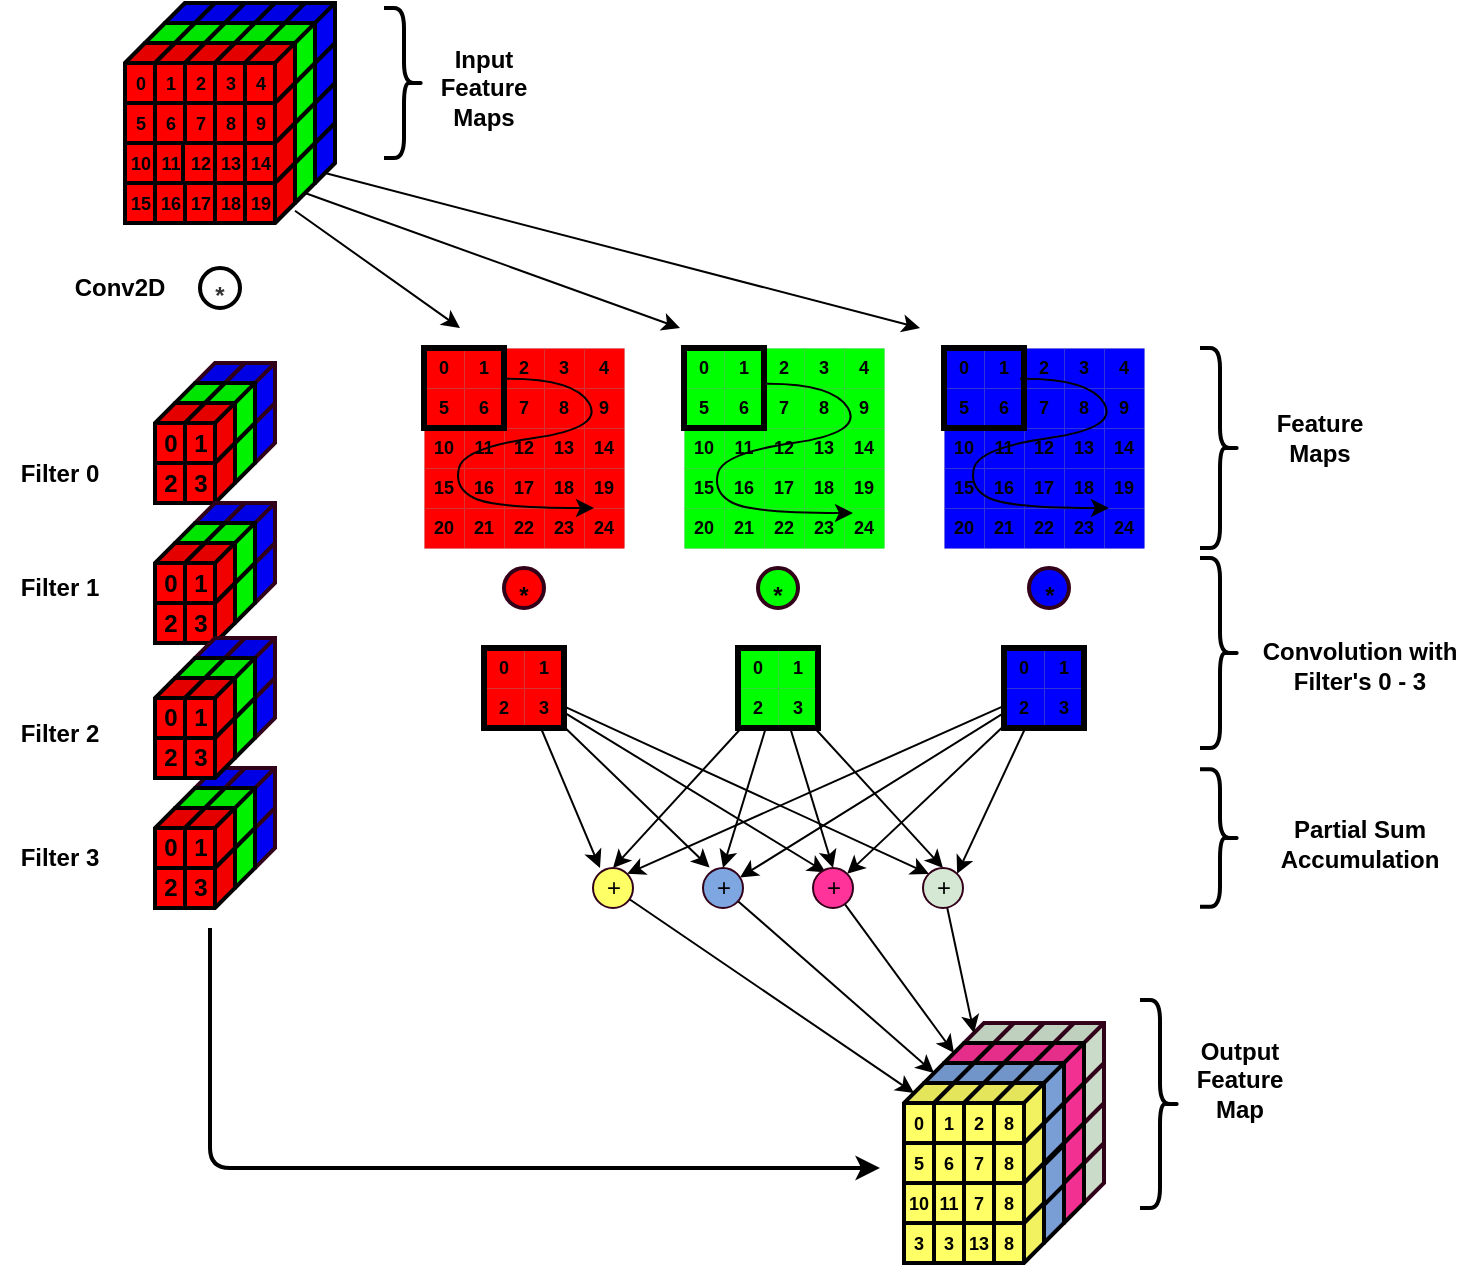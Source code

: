 <mxfile version="16.1.2" type="device"><diagram id="Yk0szzCXarq--dziFEVy" name="Page-1"><mxGraphModel dx="64" dy="1651" grid="1" gridSize="10" guides="1" tooltips="1" connect="1" arrows="1" fold="1" page="1" pageScale="1" pageWidth="1100" pageHeight="850" math="0" shadow="0"><root><mxCell id="0"/><mxCell id="1" parent="0"/><mxCell id="wGU2MZA3LwLIrjLMQGGw-1" value="" style="shape=cube;whiteSpace=wrap;html=1;boundedLbl=1;backgroundOutline=1;darkOpacity=0.05;darkOpacity2=0.1;size=10;rotation=90;strokeWidth=2;fillColor=#0000FF;strokeColor=#33001A;" vertex="1" parent="1"><mxGeometry x="1380" y="482.5" width="30" height="25" as="geometry"/></mxCell><mxCell id="wGU2MZA3LwLIrjLMQGGw-2" value="" style="shape=cube;whiteSpace=wrap;html=1;boundedLbl=1;backgroundOutline=1;darkOpacity=0.05;darkOpacity2=0.1;size=10;rotation=90;fillColor=#0000FF;strokeWidth=2;strokeColor=#33001A;" vertex="1" parent="1"><mxGeometry x="1395" y="502.5" width="30" height="25" as="geometry"/></mxCell><mxCell id="wGU2MZA3LwLIrjLMQGGw-3" value="" style="shape=cube;whiteSpace=wrap;html=1;boundedLbl=1;backgroundOutline=1;darkOpacity=0.05;darkOpacity2=0.1;size=10;rotation=90;strokeWidth=2;fillColor=#00FF00;" vertex="1" parent="1"><mxGeometry x="1370" y="492.5" width="30" height="25" as="geometry"/></mxCell><mxCell id="wGU2MZA3LwLIrjLMQGGw-4" value="" style="shape=cube;whiteSpace=wrap;html=1;boundedLbl=1;backgroundOutline=1;darkOpacity=0.05;darkOpacity2=0.1;size=10;rotation=90;fillColor=#0000FF;strokeWidth=2;strokeColor=#33001A;" vertex="1" parent="1"><mxGeometry x="1395" y="482.5" width="30" height="25" as="geometry"/></mxCell><mxCell id="wGU2MZA3LwLIrjLMQGGw-5" value="" style="shape=cube;whiteSpace=wrap;html=1;boundedLbl=1;backgroundOutline=1;darkOpacity=0.05;darkOpacity2=0.1;size=10;rotation=90;fillColor=#00FF00;strokeWidth=2;" vertex="1" parent="1"><mxGeometry x="1385" y="512.5" width="30" height="25" as="geometry"/></mxCell><mxCell id="wGU2MZA3LwLIrjLMQGGw-6" value="" style="shape=cube;whiteSpace=wrap;html=1;boundedLbl=1;backgroundOutline=1;darkOpacity=0.05;darkOpacity2=0.1;size=10;rotation=90;fillColor=#00FF00;strokeWidth=2;" vertex="1" parent="1"><mxGeometry x="1385" y="492.5" width="30" height="25" as="geometry"/></mxCell><mxCell id="wGU2MZA3LwLIrjLMQGGw-7" value="2" style="shape=cube;whiteSpace=wrap;html=1;boundedLbl=1;backgroundOutline=1;darkOpacity=0.05;darkOpacity2=0.1;size=10;rotation=90;strokeWidth=2;fillColor=#FF0000;fontStyle=1;horizontal=0;" vertex="1" parent="1"><mxGeometry x="1360" y="522.5" width="30" height="25" as="geometry"/></mxCell><mxCell id="wGU2MZA3LwLIrjLMQGGw-8" value="0" style="shape=cube;whiteSpace=wrap;html=1;boundedLbl=1;backgroundOutline=1;darkOpacity=0.05;darkOpacity2=0.1;size=10;rotation=90;strokeWidth=2;fillColor=#FF0000;fontStyle=1;horizontal=0;" vertex="1" parent="1"><mxGeometry x="1360" y="502.5" width="30" height="25" as="geometry"/></mxCell><mxCell id="wGU2MZA3LwLIrjLMQGGw-9" value="3" style="shape=cube;whiteSpace=wrap;html=1;boundedLbl=1;backgroundOutline=1;darkOpacity=0.05;darkOpacity2=0.1;size=10;rotation=90;strokeWidth=2;fillColor=#FF0000;fontStyle=1;horizontal=0;" vertex="1" parent="1"><mxGeometry x="1375" y="522.5" width="30" height="25" as="geometry"/></mxCell><mxCell id="wGU2MZA3LwLIrjLMQGGw-10" value="1" style="shape=cube;whiteSpace=wrap;html=1;boundedLbl=1;backgroundOutline=1;darkOpacity=0.05;darkOpacity2=0.1;size=10;rotation=90;strokeWidth=2;fillColor=#FF0000;fontStyle=1;horizontal=0;" vertex="1" parent="1"><mxGeometry x="1375" y="502.5" width="30" height="25" as="geometry"/></mxCell><mxCell id="wGU2MZA3LwLIrjLMQGGw-11" value="" style="shape=cube;whiteSpace=wrap;html=1;boundedLbl=1;backgroundOutline=1;darkOpacity=0.05;darkOpacity2=0.1;size=10;rotation=90;strokeWidth=2;" vertex="1" parent="1"><mxGeometry x="1365" y="100" width="90" height="85" as="geometry"/></mxCell><mxCell id="wGU2MZA3LwLIrjLMQGGw-12" style="edgeStyle=none;rounded=0;orthogonalLoop=1;jettySize=auto;html=1;exitX=0;exitY=0;exitDx=25;exitDy=5;exitPerimeter=0;" edge="1" parent="1" source="wGU2MZA3LwLIrjLMQGGw-13"><mxGeometry relative="1" as="geometry"><mxPoint x="1745" y="260" as="targetPoint"/></mxGeometry></mxCell><mxCell id="wGU2MZA3LwLIrjLMQGGw-13" value="" style="shape=cube;whiteSpace=wrap;html=1;boundedLbl=1;backgroundOutline=1;darkOpacity=0.05;darkOpacity2=0.1;size=10;rotation=90;fillColor=#0000FF;strokeWidth=2;fontStyle=1" vertex="1" parent="1"><mxGeometry x="1425" y="160" width="30" height="25" as="geometry"/></mxCell><mxCell id="wGU2MZA3LwLIrjLMQGGw-14" value="" style="shape=cube;whiteSpace=wrap;html=1;boundedLbl=1;backgroundOutline=1;darkOpacity=0.05;darkOpacity2=0.1;size=10;rotation=90;fillColor=#0000FF;strokeWidth=2;fontStyle=1" vertex="1" parent="1"><mxGeometry x="1425" y="140" width="30" height="25" as="geometry"/></mxCell><mxCell id="wGU2MZA3LwLIrjLMQGGw-15" value="" style="shape=cube;whiteSpace=wrap;html=1;boundedLbl=1;backgroundOutline=1;darkOpacity=0.05;darkOpacity2=0.1;size=10;rotation=90;strokeWidth=2;fillColor=#0000FF;fontStyle=1" vertex="1" parent="1"><mxGeometry x="1425" y="120" width="30" height="25" as="geometry"/></mxCell><mxCell id="wGU2MZA3LwLIrjLMQGGw-16" value="" style="shape=cube;whiteSpace=wrap;html=1;boundedLbl=1;backgroundOutline=1;darkOpacity=0.05;darkOpacity2=0.1;size=10;rotation=90;strokeWidth=2;fillColor=#0000FF;" vertex="1" parent="1"><mxGeometry x="1365" y="100" width="30" height="25" as="geometry"/></mxCell><mxCell id="wGU2MZA3LwLIrjLMQGGw-17" value="" style="shape=cube;whiteSpace=wrap;html=1;boundedLbl=1;backgroundOutline=1;darkOpacity=0.05;darkOpacity2=0.1;size=10;rotation=90;fillColor=#0000FF;strokeWidth=2;" vertex="1" parent="1"><mxGeometry x="1380" y="100" width="30" height="25" as="geometry"/></mxCell><mxCell id="wGU2MZA3LwLIrjLMQGGw-18" value="" style="shape=cube;whiteSpace=wrap;html=1;boundedLbl=1;backgroundOutline=1;darkOpacity=0.05;darkOpacity2=0.1;size=10;rotation=90;fillColor=#0000FF;strokeWidth=2;" vertex="1" parent="1"><mxGeometry x="1395" y="100" width="30" height="25" as="geometry"/></mxCell><mxCell id="wGU2MZA3LwLIrjLMQGGw-19" value="" style="shape=cube;whiteSpace=wrap;html=1;boundedLbl=1;backgroundOutline=1;darkOpacity=0.05;darkOpacity2=0.1;size=10;rotation=90;strokeWidth=2;fillColor=#0000FF;" vertex="1" parent="1"><mxGeometry x="1410" y="100" width="30" height="25" as="geometry"/></mxCell><mxCell id="wGU2MZA3LwLIrjLMQGGw-20" value="" style="shape=cube;whiteSpace=wrap;html=1;boundedLbl=1;backgroundOutline=1;darkOpacity=0.05;darkOpacity2=0.1;size=10;rotation=90;fillColor=#0000FF;strokeWidth=2;" vertex="1" parent="1"><mxGeometry x="1425" y="100" width="30" height="25" as="geometry"/></mxCell><mxCell id="wGU2MZA3LwLIrjLMQGGw-21" value="" style="endArrow=none;html=1;rounded=0;entryX=0;entryY=0;entryDx=10;entryDy=25;entryPerimeter=0;exitX=0.555;exitY=0.995;exitDx=0;exitDy=0;exitPerimeter=0;strokeWidth=2;fontStyle=1" edge="1" parent="1" source="wGU2MZA3LwLIrjLMQGGw-11" target="wGU2MZA3LwLIrjLMQGGw-14"><mxGeometry width="50" height="50" relative="1" as="geometry"><mxPoint x="1435" y="138" as="sourcePoint"/><mxPoint x="1485" y="188" as="targetPoint"/></mxGeometry></mxCell><mxCell id="wGU2MZA3LwLIrjLMQGGw-22" value="" style="endArrow=none;html=1;rounded=0;entryX=0;entryY=0;entryDx=10;entryDy=25;entryPerimeter=0;exitX=0.555;exitY=0.995;exitDx=0;exitDy=0;exitPerimeter=0;strokeWidth=2;fontStyle=1" edge="1" parent="1"><mxGeometry width="50" height="50" relative="1" as="geometry"><mxPoint x="1368" y="168" as="sourcePoint"/><mxPoint x="1428" y="168" as="targetPoint"/></mxGeometry></mxCell><mxCell id="wGU2MZA3LwLIrjLMQGGw-23" value="" style="endArrow=none;html=1;rounded=0;entryX=0.999;entryY=0.472;entryDx=0;entryDy=0;entryPerimeter=0;exitX=0.555;exitY=0.995;exitDx=0;exitDy=0;exitPerimeter=0;strokeWidth=2;fontStyle=1" edge="1" parent="1" target="wGU2MZA3LwLIrjLMQGGw-11"><mxGeometry width="50" height="50" relative="1" as="geometry"><mxPoint x="1412" y="128" as="sourcePoint"/><mxPoint x="1472" y="128" as="targetPoint"/></mxGeometry></mxCell><mxCell id="wGU2MZA3LwLIrjLMQGGw-24" value="" style="endArrow=none;html=1;rounded=0;entryX=0.999;entryY=0.472;entryDx=0;entryDy=0;entryPerimeter=0;exitX=0.555;exitY=0.995;exitDx=0;exitDy=0;exitPerimeter=0;strokeWidth=2;fontStyle=1" edge="1" parent="1"><mxGeometry width="50" height="50" relative="1" as="geometry"><mxPoint x="1397" y="128" as="sourcePoint"/><mxPoint x="1397" y="187" as="targetPoint"/></mxGeometry></mxCell><mxCell id="wGU2MZA3LwLIrjLMQGGw-25" value="" style="endArrow=none;html=1;rounded=0;entryX=0.999;entryY=0.472;entryDx=0;entryDy=0;entryPerimeter=0;exitX=0.555;exitY=0.995;exitDx=0;exitDy=0;exitPerimeter=0;strokeWidth=2;fontStyle=1" edge="1" parent="1"><mxGeometry width="50" height="50" relative="1" as="geometry"><mxPoint x="1382" y="128" as="sourcePoint"/><mxPoint x="1382" y="187" as="targetPoint"/></mxGeometry></mxCell><mxCell id="wGU2MZA3LwLIrjLMQGGw-26" value="" style="shape=cube;whiteSpace=wrap;html=1;boundedLbl=1;backgroundOutline=1;darkOpacity=0.05;darkOpacity2=0.1;size=10;rotation=90;strokeWidth=2;fontStyle=1" vertex="1" parent="1"><mxGeometry x="1355" y="110" width="90" height="85" as="geometry"/></mxCell><mxCell id="wGU2MZA3LwLIrjLMQGGw-27" style="edgeStyle=none;rounded=0;orthogonalLoop=1;jettySize=auto;html=1;exitX=0;exitY=0;exitDx=25;exitDy=5;exitPerimeter=0;" edge="1" parent="1" source="wGU2MZA3LwLIrjLMQGGw-28"><mxGeometry relative="1" as="geometry"><mxPoint x="1625" y="260" as="targetPoint"/></mxGeometry></mxCell><mxCell id="wGU2MZA3LwLIrjLMQGGw-28" value="" style="shape=cube;whiteSpace=wrap;html=1;boundedLbl=1;backgroundOutline=1;darkOpacity=0.05;darkOpacity2=0.1;size=10;rotation=90;fillColor=#00FF00;strokeWidth=2;fontStyle=1" vertex="1" parent="1"><mxGeometry x="1415" y="170" width="30" height="25" as="geometry"/></mxCell><mxCell id="wGU2MZA3LwLIrjLMQGGw-29" value="" style="shape=cube;whiteSpace=wrap;html=1;boundedLbl=1;backgroundOutline=1;darkOpacity=0.05;darkOpacity2=0.1;size=10;rotation=90;strokeWidth=2;fillColor=#00FF00;fontStyle=1" vertex="1" parent="1"><mxGeometry x="1415" y="150" width="30" height="25" as="geometry"/></mxCell><mxCell id="wGU2MZA3LwLIrjLMQGGw-30" value="" style="shape=cube;whiteSpace=wrap;html=1;boundedLbl=1;backgroundOutline=1;darkOpacity=0.05;darkOpacity2=0.1;size=10;rotation=90;fillColor=#00FF00;strokeWidth=2;fontStyle=1" vertex="1" parent="1"><mxGeometry x="1415" y="130" width="30" height="25" as="geometry"/></mxCell><mxCell id="wGU2MZA3LwLIrjLMQGGw-31" value="" style="shape=cube;whiteSpace=wrap;html=1;boundedLbl=1;backgroundOutline=1;darkOpacity=0.05;darkOpacity2=0.1;size=10;rotation=90;strokeWidth=2;fillColor=#00FF00;fontStyle=1" vertex="1" parent="1"><mxGeometry x="1355" y="110" width="30" height="25" as="geometry"/></mxCell><mxCell id="wGU2MZA3LwLIrjLMQGGw-32" value="" style="shape=cube;whiteSpace=wrap;html=1;boundedLbl=1;backgroundOutline=1;darkOpacity=0.05;darkOpacity2=0.1;size=10;rotation=90;strokeWidth=2;fillColor=#00FF00;fontStyle=1" vertex="1" parent="1"><mxGeometry x="1370" y="110" width="30" height="25" as="geometry"/></mxCell><mxCell id="wGU2MZA3LwLIrjLMQGGw-33" value="" style="shape=cube;whiteSpace=wrap;html=1;boundedLbl=1;backgroundOutline=1;darkOpacity=0.05;darkOpacity2=0.1;size=10;rotation=90;strokeWidth=2;fillColor=#00FF00;fontStyle=1" vertex="1" parent="1"><mxGeometry x="1385" y="110" width="30" height="25" as="geometry"/></mxCell><mxCell id="wGU2MZA3LwLIrjLMQGGw-34" value="" style="shape=cube;whiteSpace=wrap;html=1;boundedLbl=1;backgroundOutline=1;darkOpacity=0.05;darkOpacity2=0.1;size=10;rotation=90;strokeWidth=2;fillColor=#00FF00;fontStyle=1" vertex="1" parent="1"><mxGeometry x="1400" y="110" width="30" height="25" as="geometry"/></mxCell><mxCell id="wGU2MZA3LwLIrjLMQGGw-35" value="" style="shape=cube;whiteSpace=wrap;html=1;boundedLbl=1;backgroundOutline=1;darkOpacity=0.05;darkOpacity2=0.1;size=10;rotation=90;strokeWidth=2;fillColor=#00FF00;fontStyle=1" vertex="1" parent="1"><mxGeometry x="1415" y="110" width="30" height="25" as="geometry"/></mxCell><mxCell id="wGU2MZA3LwLIrjLMQGGw-36" value="" style="endArrow=none;html=1;rounded=0;entryX=0;entryY=0;entryDx=10;entryDy=25;entryPerimeter=0;exitX=0.555;exitY=0.995;exitDx=0;exitDy=0;exitPerimeter=0;strokeWidth=2;fontStyle=1" edge="1" parent="1" source="wGU2MZA3LwLIrjLMQGGw-26" target="wGU2MZA3LwLIrjLMQGGw-29"><mxGeometry width="50" height="50" relative="1" as="geometry"><mxPoint x="1425" y="148" as="sourcePoint"/><mxPoint x="1475" y="198" as="targetPoint"/></mxGeometry></mxCell><mxCell id="wGU2MZA3LwLIrjLMQGGw-37" value="" style="endArrow=none;html=1;rounded=0;entryX=0;entryY=0;entryDx=10;entryDy=25;entryPerimeter=0;exitX=0.555;exitY=0.995;exitDx=0;exitDy=0;exitPerimeter=0;strokeWidth=2;fontStyle=1" edge="1" parent="1"><mxGeometry width="50" height="50" relative="1" as="geometry"><mxPoint x="1358" y="178" as="sourcePoint"/><mxPoint x="1418" y="178" as="targetPoint"/></mxGeometry></mxCell><mxCell id="wGU2MZA3LwLIrjLMQGGw-38" value="" style="endArrow=none;html=1;rounded=0;entryX=0.999;entryY=0.472;entryDx=0;entryDy=0;entryPerimeter=0;exitX=0.555;exitY=0.995;exitDx=0;exitDy=0;exitPerimeter=0;strokeWidth=2;fontStyle=1" edge="1" parent="1" target="wGU2MZA3LwLIrjLMQGGw-26"><mxGeometry width="50" height="50" relative="1" as="geometry"><mxPoint x="1402" y="138" as="sourcePoint"/><mxPoint x="1462" y="138" as="targetPoint"/></mxGeometry></mxCell><mxCell id="wGU2MZA3LwLIrjLMQGGw-39" value="" style="endArrow=none;html=1;rounded=0;entryX=0.999;entryY=0.472;entryDx=0;entryDy=0;entryPerimeter=0;exitX=0.555;exitY=0.995;exitDx=0;exitDy=0;exitPerimeter=0;strokeWidth=2;fontStyle=1" edge="1" parent="1"><mxGeometry width="50" height="50" relative="1" as="geometry"><mxPoint x="1387" y="138" as="sourcePoint"/><mxPoint x="1387" y="197" as="targetPoint"/></mxGeometry></mxCell><mxCell id="wGU2MZA3LwLIrjLMQGGw-40" value="" style="endArrow=none;html=1;rounded=0;entryX=0.999;entryY=0.472;entryDx=0;entryDy=0;entryPerimeter=0;exitX=0.555;exitY=0.995;exitDx=0;exitDy=0;exitPerimeter=0;strokeWidth=2;fontStyle=1" edge="1" parent="1"><mxGeometry width="50" height="50" relative="1" as="geometry"><mxPoint x="1372" y="138" as="sourcePoint"/><mxPoint x="1372" y="197" as="targetPoint"/></mxGeometry></mxCell><mxCell id="wGU2MZA3LwLIrjLMQGGw-41" value="" style="shape=cube;whiteSpace=wrap;html=1;boundedLbl=1;backgroundOutline=1;darkOpacity=0.05;darkOpacity2=0.1;size=10;rotation=90;strokeWidth=2;fontStyle=1" vertex="1" parent="1"><mxGeometry x="1345" y="120" width="90" height="85" as="geometry"/></mxCell><mxCell id="wGU2MZA3LwLIrjLMQGGw-42" value="15" style="shape=cube;whiteSpace=wrap;html=1;boundedLbl=1;backgroundOutline=1;darkOpacity=0.05;darkOpacity2=0.1;size=10;rotation=90;fillColor=#FF0000;strokeWidth=2;horizontal=0;fontSize=9;fontStyle=1" vertex="1" parent="1"><mxGeometry x="1345" y="180" width="30" height="25" as="geometry"/></mxCell><mxCell id="wGU2MZA3LwLIrjLMQGGw-43" value="16" style="shape=cube;whiteSpace=wrap;html=1;boundedLbl=1;backgroundOutline=1;darkOpacity=0.05;darkOpacity2=0.1;size=10;rotation=90;horizontal=0;strokeWidth=2;fontSize=9;fillColor=#FF0000;fontStyle=1" vertex="1" parent="1"><mxGeometry x="1360" y="180" width="30" height="25" as="geometry"/></mxCell><mxCell id="wGU2MZA3LwLIrjLMQGGw-44" value="17" style="shape=cube;whiteSpace=wrap;html=1;boundedLbl=1;backgroundOutline=1;darkOpacity=0.05;darkOpacity2=0.1;size=10;rotation=90;horizontal=0;strokeWidth=2;fontSize=9;fillColor=#FF0000;fontStyle=1" vertex="1" parent="1"><mxGeometry x="1375" y="180" width="30" height="25" as="geometry"/></mxCell><mxCell id="wGU2MZA3LwLIrjLMQGGw-45" value="18" style="shape=cube;whiteSpace=wrap;html=1;boundedLbl=1;backgroundOutline=1;darkOpacity=0.05;darkOpacity2=0.1;size=10;rotation=90;horizontal=0;strokeWidth=2;fontSize=9;fillColor=#FF0000;fontStyle=1" vertex="1" parent="1"><mxGeometry x="1390" y="180" width="30" height="25" as="geometry"/></mxCell><mxCell id="wGU2MZA3LwLIrjLMQGGw-46" style="edgeStyle=none;rounded=0;orthogonalLoop=1;jettySize=auto;html=1;" edge="1" parent="1" source="wGU2MZA3LwLIrjLMQGGw-47"><mxGeometry relative="1" as="geometry"><mxPoint x="1515" y="260" as="targetPoint"/></mxGeometry></mxCell><mxCell id="wGU2MZA3LwLIrjLMQGGw-47" value="19" style="shape=cube;whiteSpace=wrap;html=1;boundedLbl=1;backgroundOutline=1;darkOpacity=0.05;darkOpacity2=0.1;size=10;rotation=90;fillColor=#FF0000;strokeWidth=2;horizontal=0;fontSize=9;fontStyle=1" vertex="1" parent="1"><mxGeometry x="1405" y="180" width="30" height="25" as="geometry"/></mxCell><mxCell id="wGU2MZA3LwLIrjLMQGGw-48" value="10&lt;br style=&quot;font-size: 9px;&quot;&gt;" style="shape=cube;whiteSpace=wrap;html=1;boundedLbl=1;backgroundOutline=1;darkOpacity=0.05;darkOpacity2=0.1;size=10;rotation=90;horizontal=0;strokeWidth=2;fontSize=9;fillColor=#FF0000;fontStyle=1" vertex="1" parent="1"><mxGeometry x="1345" y="160" width="30" height="25" as="geometry"/></mxCell><mxCell id="wGU2MZA3LwLIrjLMQGGw-49" value="11" style="shape=cube;whiteSpace=wrap;html=1;boundedLbl=1;backgroundOutline=1;darkOpacity=0.05;darkOpacity2=0.1;size=10;rotation=90;fillColor=#FF0000;strokeWidth=2;horizontal=0;fontStyle=1;fontSize=9;" vertex="1" parent="1"><mxGeometry x="1360" y="160" width="30" height="25" as="geometry"/></mxCell><mxCell id="wGU2MZA3LwLIrjLMQGGw-50" value="12" style="shape=cube;whiteSpace=wrap;html=1;boundedLbl=1;backgroundOutline=1;darkOpacity=0.05;darkOpacity2=0.1;size=10;rotation=90;horizontal=0;strokeWidth=2;fontSize=9;fillColor=#FF0000;fontStyle=1" vertex="1" parent="1"><mxGeometry x="1375" y="159" width="30" height="27" as="geometry"/></mxCell><mxCell id="wGU2MZA3LwLIrjLMQGGw-51" value="13" style="shape=cube;whiteSpace=wrap;html=1;boundedLbl=1;backgroundOutline=1;darkOpacity=0.05;darkOpacity2=0.1;size=10;rotation=90;horizontal=0;strokeWidth=2;fontSize=9;fillColor=#FF0000;fontStyle=1" vertex="1" parent="1"><mxGeometry x="1390" y="160" width="30" height="25" as="geometry"/></mxCell><mxCell id="wGU2MZA3LwLIrjLMQGGw-52" value="5" style="shape=cube;whiteSpace=wrap;html=1;boundedLbl=1;backgroundOutline=1;darkOpacity=0.05;darkOpacity2=0.1;size=10;rotation=90;horizontal=0;strokeWidth=2;fontSize=9;fillColor=#FF0000;fontStyle=1" vertex="1" parent="1"><mxGeometry x="1345" y="140" width="30" height="25" as="geometry"/></mxCell><mxCell id="wGU2MZA3LwLIrjLMQGGw-53" value="6" style="shape=cube;whiteSpace=wrap;html=1;boundedLbl=1;backgroundOutline=1;darkOpacity=0.05;darkOpacity2=0.1;size=10;rotation=90;horizontal=0;strokeWidth=2;fontSize=9;fillColor=#FF0000;fontStyle=1" vertex="1" parent="1"><mxGeometry x="1360" y="140" width="30" height="25" as="geometry"/></mxCell><mxCell id="wGU2MZA3LwLIrjLMQGGw-54" value="7" style="shape=cube;whiteSpace=wrap;html=1;boundedLbl=1;backgroundOutline=1;darkOpacity=0.05;darkOpacity2=0.1;size=10;rotation=90;horizontal=0;strokeWidth=2;fontSize=9;fillColor=#FF0000;fontStyle=1" vertex="1" parent="1"><mxGeometry x="1375" y="140" width="30" height="25" as="geometry"/></mxCell><mxCell id="wGU2MZA3LwLIrjLMQGGw-55" value="8" style="shape=cube;whiteSpace=wrap;html=1;boundedLbl=1;backgroundOutline=1;darkOpacity=0.05;darkOpacity2=0.1;size=10;rotation=90;horizontal=0;strokeWidth=2;fontSize=9;fillColor=#FF0000;fontStyle=1" vertex="1" parent="1"><mxGeometry x="1390" y="140" width="30" height="25" as="geometry"/></mxCell><mxCell id="wGU2MZA3LwLIrjLMQGGw-56" value="0" style="shape=cube;whiteSpace=wrap;html=1;boundedLbl=1;backgroundOutline=1;darkOpacity=0.05;darkOpacity2=0.1;size=10;rotation=90;fillColor=#FF0000;strokeWidth=2;horizontal=0;fontSize=9;fontStyle=1" vertex="1" parent="1"><mxGeometry x="1345" y="120" width="30" height="25" as="geometry"/></mxCell><mxCell id="wGU2MZA3LwLIrjLMQGGw-57" value="1" style="shape=cube;whiteSpace=wrap;html=1;boundedLbl=1;backgroundOutline=1;darkOpacity=0.05;darkOpacity2=0.1;size=10;rotation=90;horizontal=0;strokeWidth=2;fontSize=9;fillColor=#FF0000;fontStyle=1" vertex="1" parent="1"><mxGeometry x="1360" y="120" width="30" height="25" as="geometry"/></mxCell><mxCell id="wGU2MZA3LwLIrjLMQGGw-58" value="2" style="shape=cube;whiteSpace=wrap;html=1;boundedLbl=1;backgroundOutline=1;darkOpacity=0.05;darkOpacity2=0.1;size=10;rotation=90;fillColor=#FF0000;strokeWidth=2;horizontal=0;fontSize=9;fontStyle=1" vertex="1" parent="1"><mxGeometry x="1375" y="120" width="30" height="25" as="geometry"/></mxCell><mxCell id="wGU2MZA3LwLIrjLMQGGw-59" value="3" style="shape=cube;whiteSpace=wrap;html=1;boundedLbl=1;backgroundOutline=1;darkOpacity=0.05;darkOpacity2=0.1;size=10;rotation=90;horizontal=0;strokeWidth=2;fontSize=9;fillColor=#FF0000;fontStyle=1" vertex="1" parent="1"><mxGeometry x="1390" y="120" width="30" height="25" as="geometry"/></mxCell><mxCell id="wGU2MZA3LwLIrjLMQGGw-60" value="14" style="shape=cube;whiteSpace=wrap;html=1;boundedLbl=1;backgroundOutline=1;darkOpacity=0.05;darkOpacity2=0.1;size=10;rotation=90;horizontal=0;strokeWidth=2;fontSize=9;fillColor=#FF0000;fontStyle=1" vertex="1" parent="1"><mxGeometry x="1405" y="160" width="30" height="25" as="geometry"/></mxCell><mxCell id="wGU2MZA3LwLIrjLMQGGw-61" value="9" style="shape=cube;whiteSpace=wrap;html=1;boundedLbl=1;backgroundOutline=1;darkOpacity=0.05;darkOpacity2=0.1;size=10;rotation=90;fillColor=#FF0000;strokeWidth=2;horizontal=0;fontSize=9;fontStyle=1" vertex="1" parent="1"><mxGeometry x="1405" y="140" width="30" height="25" as="geometry"/></mxCell><mxCell id="wGU2MZA3LwLIrjLMQGGw-62" value="4" style="shape=cube;whiteSpace=wrap;html=1;boundedLbl=1;backgroundOutline=1;darkOpacity=0.05;darkOpacity2=0.1;size=10;rotation=90;horizontal=0;strokeWidth=2;fontSize=9;fillColor=#FF0000;fontStyle=1" vertex="1" parent="1"><mxGeometry x="1405" y="120" width="30" height="25" as="geometry"/></mxCell><mxCell id="wGU2MZA3LwLIrjLMQGGw-63" value="0" style="rounded=0;whiteSpace=wrap;html=1;fontSize=9;fontColor=#000000;strokeColor=#000000;strokeWidth=0;fillColor=#FF0000;gradientColor=none;fontStyle=1" vertex="1" parent="1"><mxGeometry x="1497" y="270" width="20" height="20" as="geometry"/></mxCell><mxCell id="wGU2MZA3LwLIrjLMQGGw-64" value="1" style="rounded=0;whiteSpace=wrap;html=1;fontSize=9;fontColor=#000000;strokeColor=#000000;strokeWidth=0;fillColor=#FF0000;gradientColor=none;fontStyle=1" vertex="1" parent="1"><mxGeometry x="1517" y="270" width="20" height="20" as="geometry"/></mxCell><mxCell id="wGU2MZA3LwLIrjLMQGGw-65" value="2" style="rounded=0;whiteSpace=wrap;html=1;fontSize=9;fontColor=#000000;strokeColor=#000000;strokeWidth=0;fillColor=#FF0000;gradientColor=none;fontStyle=1" vertex="1" parent="1"><mxGeometry x="1537" y="270" width="20" height="20" as="geometry"/></mxCell><mxCell id="wGU2MZA3LwLIrjLMQGGw-66" value="3" style="rounded=0;whiteSpace=wrap;html=1;fontSize=9;fontColor=#000000;strokeColor=#000000;strokeWidth=0;fillColor=#FF0000;gradientColor=none;fontStyle=1" vertex="1" parent="1"><mxGeometry x="1557" y="270" width="20" height="20" as="geometry"/></mxCell><mxCell id="wGU2MZA3LwLIrjLMQGGw-67" value="4" style="rounded=0;whiteSpace=wrap;html=1;fontSize=9;fontColor=#000000;strokeColor=#000000;strokeWidth=0;fillColor=#FF0000;gradientColor=none;fontStyle=1" vertex="1" parent="1"><mxGeometry x="1577" y="270" width="20" height="20" as="geometry"/></mxCell><mxCell id="wGU2MZA3LwLIrjLMQGGw-68" value="5" style="rounded=0;whiteSpace=wrap;html=1;fontSize=9;fontColor=#000000;strokeColor=#000000;strokeWidth=0;fillColor=#FF0000;gradientColor=none;fontStyle=1" vertex="1" parent="1"><mxGeometry x="1497" y="290" width="20" height="20" as="geometry"/></mxCell><mxCell id="wGU2MZA3LwLIrjLMQGGw-69" value="6" style="rounded=0;whiteSpace=wrap;html=1;fontSize=9;fontColor=#000000;strokeColor=#000000;strokeWidth=0;fillColor=#FF0000;gradientColor=none;fontStyle=1" vertex="1" parent="1"><mxGeometry x="1517" y="290" width="20" height="20" as="geometry"/></mxCell><mxCell id="wGU2MZA3LwLIrjLMQGGw-70" value="7" style="rounded=0;whiteSpace=wrap;html=1;fontSize=9;fontColor=#000000;strokeColor=#000000;strokeWidth=0;fillColor=#FF0000;gradientColor=none;fontStyle=1" vertex="1" parent="1"><mxGeometry x="1537" y="290" width="20" height="20" as="geometry"/></mxCell><mxCell id="wGU2MZA3LwLIrjLMQGGw-71" value="8" style="rounded=0;whiteSpace=wrap;html=1;fontSize=9;fontColor=#000000;strokeColor=#000000;strokeWidth=0;fillColor=#FF0000;gradientColor=none;fontStyle=1" vertex="1" parent="1"><mxGeometry x="1557" y="290" width="20" height="20" as="geometry"/></mxCell><mxCell id="wGU2MZA3LwLIrjLMQGGw-72" value="9" style="rounded=0;whiteSpace=wrap;html=1;fontSize=9;fontColor=#000000;strokeColor=#000000;strokeWidth=0;fillColor=#FF0000;gradientColor=none;fontStyle=1" vertex="1" parent="1"><mxGeometry x="1577" y="290" width="20" height="20" as="geometry"/></mxCell><mxCell id="wGU2MZA3LwLIrjLMQGGw-73" value="10" style="rounded=0;whiteSpace=wrap;html=1;fontSize=9;fontColor=#000000;strokeColor=#000000;strokeWidth=0;fillColor=#FF0000;gradientColor=none;fontStyle=1" vertex="1" parent="1"><mxGeometry x="1497" y="310" width="20" height="20" as="geometry"/></mxCell><mxCell id="wGU2MZA3LwLIrjLMQGGw-74" value="11" style="rounded=0;whiteSpace=wrap;html=1;fontSize=9;fontColor=#000000;strokeColor=#000000;strokeWidth=0;fillColor=#FF0000;gradientColor=none;fontStyle=1" vertex="1" parent="1"><mxGeometry x="1517" y="310" width="20" height="20" as="geometry"/></mxCell><mxCell id="wGU2MZA3LwLIrjLMQGGw-75" value="12" style="rounded=0;whiteSpace=wrap;html=1;fontSize=9;fontColor=#000000;strokeColor=#000000;strokeWidth=0;fillColor=#FF0000;gradientColor=none;fontStyle=1" vertex="1" parent="1"><mxGeometry x="1537" y="310" width="20" height="20" as="geometry"/></mxCell><mxCell id="wGU2MZA3LwLIrjLMQGGw-76" value="13" style="rounded=0;whiteSpace=wrap;html=1;fontSize=9;fontColor=#000000;strokeColor=#000000;strokeWidth=0;fillColor=#FF0000;gradientColor=none;fontStyle=1" vertex="1" parent="1"><mxGeometry x="1557" y="310" width="20" height="20" as="geometry"/></mxCell><mxCell id="wGU2MZA3LwLIrjLMQGGw-77" value="14" style="rounded=0;whiteSpace=wrap;html=1;fontSize=9;fontColor=#000000;strokeColor=#000000;strokeWidth=0;fillColor=#FF0000;gradientColor=none;fontStyle=1" vertex="1" parent="1"><mxGeometry x="1577" y="310" width="20" height="20" as="geometry"/></mxCell><mxCell id="wGU2MZA3LwLIrjLMQGGw-78" value="15" style="rounded=0;whiteSpace=wrap;html=1;fontSize=9;fontColor=#000000;strokeColor=#000000;strokeWidth=0;fillColor=#FF0000;gradientColor=none;fontStyle=1" vertex="1" parent="1"><mxGeometry x="1497" y="330" width="20" height="20" as="geometry"/></mxCell><mxCell id="wGU2MZA3LwLIrjLMQGGw-79" value="16" style="rounded=0;whiteSpace=wrap;html=1;fontSize=9;fontColor=#000000;strokeColor=#000000;strokeWidth=0;fillColor=#FF0000;gradientColor=none;fontStyle=1" vertex="1" parent="1"><mxGeometry x="1517" y="330" width="20" height="20" as="geometry"/></mxCell><mxCell id="wGU2MZA3LwLIrjLMQGGw-80" value="17" style="rounded=0;whiteSpace=wrap;html=1;fontSize=9;fontColor=#000000;strokeColor=#000000;strokeWidth=0;fillColor=#FF0000;gradientColor=none;fontStyle=1" vertex="1" parent="1"><mxGeometry x="1537" y="330" width="20" height="20" as="geometry"/></mxCell><mxCell id="wGU2MZA3LwLIrjLMQGGw-81" value="18" style="rounded=0;whiteSpace=wrap;html=1;fontSize=9;fontColor=#000000;strokeColor=#000000;strokeWidth=0;fillColor=#FF0000;gradientColor=none;fontStyle=1" vertex="1" parent="1"><mxGeometry x="1557" y="330" width="20" height="20" as="geometry"/></mxCell><mxCell id="wGU2MZA3LwLIrjLMQGGw-82" value="19" style="rounded=0;whiteSpace=wrap;html=1;fontSize=9;fontColor=#000000;strokeColor=#000000;strokeWidth=0;fillColor=#FF0000;gradientColor=none;fontStyle=1" vertex="1" parent="1"><mxGeometry x="1577" y="330" width="20" height="20" as="geometry"/></mxCell><mxCell id="wGU2MZA3LwLIrjLMQGGw-83" value="20" style="rounded=0;whiteSpace=wrap;html=1;fontSize=9;fontColor=#000000;strokeColor=#000000;strokeWidth=0;fillColor=#FF0000;gradientColor=none;fontStyle=1" vertex="1" parent="1"><mxGeometry x="1497" y="350" width="20" height="20" as="geometry"/></mxCell><mxCell id="wGU2MZA3LwLIrjLMQGGw-84" value="21" style="rounded=0;whiteSpace=wrap;html=1;fontSize=9;fontColor=#000000;strokeColor=#000000;strokeWidth=0;fillColor=#FF0000;gradientColor=none;fontStyle=1" vertex="1" parent="1"><mxGeometry x="1517" y="350" width="20" height="20" as="geometry"/></mxCell><mxCell id="wGU2MZA3LwLIrjLMQGGw-85" value="22" style="rounded=0;whiteSpace=wrap;html=1;fontSize=9;fontColor=#000000;strokeColor=#000000;strokeWidth=0;fillColor=#FF0000;gradientColor=none;fontStyle=1" vertex="1" parent="1"><mxGeometry x="1537" y="350" width="20" height="20" as="geometry"/></mxCell><mxCell id="wGU2MZA3LwLIrjLMQGGw-86" value="23" style="rounded=0;whiteSpace=wrap;html=1;fontSize=9;fontColor=#000000;strokeColor=#000000;strokeWidth=0;fillColor=#FF0000;gradientColor=none;fontStyle=1" vertex="1" parent="1"><mxGeometry x="1557" y="350" width="20" height="20" as="geometry"/></mxCell><mxCell id="wGU2MZA3LwLIrjLMQGGw-87" value="24" style="rounded=0;whiteSpace=wrap;html=1;fontSize=9;fontColor=#000000;strokeColor=#000000;strokeWidth=0;fillColor=#FF0000;gradientColor=none;fontStyle=1" vertex="1" parent="1"><mxGeometry x="1577" y="350" width="20" height="20" as="geometry"/></mxCell><mxCell id="wGU2MZA3LwLIrjLMQGGw-88" value="0" style="rounded=0;whiteSpace=wrap;html=1;fontSize=9;fontColor=#000000;strokeColor=#000000;strokeWidth=0;fillColor=#00FF00;gradientColor=none;fontStyle=1" vertex="1" parent="1"><mxGeometry x="1627" y="270" width="20" height="20" as="geometry"/></mxCell><mxCell id="wGU2MZA3LwLIrjLMQGGw-89" value="1" style="rounded=0;whiteSpace=wrap;html=1;fontSize=9;fontColor=#000000;strokeColor=#000000;strokeWidth=0;fillColor=#00FF00;gradientColor=none;fontStyle=1" vertex="1" parent="1"><mxGeometry x="1647" y="270" width="20" height="20" as="geometry"/></mxCell><mxCell id="wGU2MZA3LwLIrjLMQGGw-90" value="2" style="rounded=0;whiteSpace=wrap;html=1;fontSize=9;fontColor=#000000;strokeColor=#000000;strokeWidth=0;fillColor=#00FF00;gradientColor=none;fontStyle=1" vertex="1" parent="1"><mxGeometry x="1667" y="270" width="20" height="20" as="geometry"/></mxCell><mxCell id="wGU2MZA3LwLIrjLMQGGw-91" value="3" style="rounded=0;whiteSpace=wrap;html=1;fontSize=9;fontColor=#000000;strokeColor=#000000;strokeWidth=0;fillColor=#00FF00;gradientColor=none;fontStyle=1" vertex="1" parent="1"><mxGeometry x="1687" y="270" width="20" height="20" as="geometry"/></mxCell><mxCell id="wGU2MZA3LwLIrjLMQGGw-92" value="4" style="rounded=0;whiteSpace=wrap;html=1;fontSize=9;fontColor=#000000;strokeColor=#000000;strokeWidth=0;fillColor=#00FF00;gradientColor=none;fontStyle=1" vertex="1" parent="1"><mxGeometry x="1707" y="270" width="20" height="20" as="geometry"/></mxCell><mxCell id="wGU2MZA3LwLIrjLMQGGw-93" value="5" style="rounded=0;whiteSpace=wrap;html=1;fontSize=9;fontColor=#000000;strokeColor=#000000;strokeWidth=0;fillColor=#00FF00;gradientColor=none;fontStyle=1" vertex="1" parent="1"><mxGeometry x="1627" y="290" width="20" height="20" as="geometry"/></mxCell><mxCell id="wGU2MZA3LwLIrjLMQGGw-94" value="6" style="rounded=0;whiteSpace=wrap;html=1;fontSize=9;fontColor=#000000;strokeColor=#000000;strokeWidth=0;fillColor=#00FF00;gradientColor=none;fontStyle=1" vertex="1" parent="1"><mxGeometry x="1647" y="290" width="20" height="20" as="geometry"/></mxCell><mxCell id="wGU2MZA3LwLIrjLMQGGw-95" value="7" style="rounded=0;whiteSpace=wrap;html=1;fontSize=9;fontColor=#000000;strokeColor=#000000;strokeWidth=0;fillColor=#00FF00;gradientColor=none;fontStyle=1" vertex="1" parent="1"><mxGeometry x="1667" y="290" width="20" height="20" as="geometry"/></mxCell><mxCell id="wGU2MZA3LwLIrjLMQGGw-96" value="8" style="rounded=0;whiteSpace=wrap;html=1;fontSize=9;fontColor=#000000;strokeColor=#000000;strokeWidth=0;fillColor=#00FF00;gradientColor=none;fontStyle=1" vertex="1" parent="1"><mxGeometry x="1687" y="290" width="20" height="20" as="geometry"/></mxCell><mxCell id="wGU2MZA3LwLIrjLMQGGw-97" value="9" style="rounded=0;whiteSpace=wrap;html=1;fontSize=9;fontColor=#000000;strokeColor=#000000;strokeWidth=0;fillColor=#00FF00;gradientColor=none;fontStyle=1" vertex="1" parent="1"><mxGeometry x="1707" y="290" width="20" height="20" as="geometry"/></mxCell><mxCell id="wGU2MZA3LwLIrjLMQGGw-98" value="10" style="rounded=0;whiteSpace=wrap;html=1;fontSize=9;fontColor=#000000;strokeColor=#000000;strokeWidth=0;fillColor=#00FF00;gradientColor=none;fontStyle=1" vertex="1" parent="1"><mxGeometry x="1627" y="310" width="20" height="20" as="geometry"/></mxCell><mxCell id="wGU2MZA3LwLIrjLMQGGw-99" value="11" style="rounded=0;whiteSpace=wrap;html=1;fontSize=9;fontColor=#000000;strokeColor=#000000;strokeWidth=0;fillColor=#00FF00;gradientColor=none;fontStyle=1" vertex="1" parent="1"><mxGeometry x="1647" y="310" width="20" height="20" as="geometry"/></mxCell><mxCell id="wGU2MZA3LwLIrjLMQGGw-100" value="12" style="rounded=0;whiteSpace=wrap;html=1;fontSize=9;fontColor=#000000;strokeColor=#000000;strokeWidth=0;fillColor=#00FF00;gradientColor=none;fontStyle=1" vertex="1" parent="1"><mxGeometry x="1667" y="310" width="20" height="20" as="geometry"/></mxCell><mxCell id="wGU2MZA3LwLIrjLMQGGw-101" value="13" style="rounded=0;whiteSpace=wrap;html=1;fontSize=9;fontColor=#000000;strokeColor=#000000;strokeWidth=0;fillColor=#00FF00;gradientColor=none;fontStyle=1" vertex="1" parent="1"><mxGeometry x="1687" y="310" width="20" height="20" as="geometry"/></mxCell><mxCell id="wGU2MZA3LwLIrjLMQGGw-102" value="14" style="rounded=0;whiteSpace=wrap;html=1;fontSize=9;fontColor=#000000;strokeColor=#000000;strokeWidth=0;fillColor=#00FF00;gradientColor=none;fontStyle=1" vertex="1" parent="1"><mxGeometry x="1707" y="310" width="20" height="20" as="geometry"/></mxCell><mxCell id="wGU2MZA3LwLIrjLMQGGw-103" value="15" style="rounded=0;whiteSpace=wrap;html=1;fontSize=9;fontColor=#000000;strokeColor=#000000;strokeWidth=0;fillColor=#00FF00;gradientColor=none;fontStyle=1" vertex="1" parent="1"><mxGeometry x="1627" y="330" width="20" height="20" as="geometry"/></mxCell><mxCell id="wGU2MZA3LwLIrjLMQGGw-104" value="16" style="rounded=0;whiteSpace=wrap;html=1;fontSize=9;fontColor=#000000;strokeColor=#000000;strokeWidth=0;fillColor=#00FF00;gradientColor=none;fontStyle=1" vertex="1" parent="1"><mxGeometry x="1647" y="330" width="20" height="20" as="geometry"/></mxCell><mxCell id="wGU2MZA3LwLIrjLMQGGw-105" value="17" style="rounded=0;whiteSpace=wrap;html=1;fontSize=9;fontColor=#000000;strokeColor=#000000;strokeWidth=0;fillColor=#00FF00;gradientColor=none;fontStyle=1" vertex="1" parent="1"><mxGeometry x="1667" y="330" width="20" height="20" as="geometry"/></mxCell><mxCell id="wGU2MZA3LwLIrjLMQGGw-106" value="18" style="rounded=0;whiteSpace=wrap;html=1;fontSize=9;fontColor=#000000;strokeColor=#000000;strokeWidth=0;fillColor=#00FF00;gradientColor=none;fontStyle=1" vertex="1" parent="1"><mxGeometry x="1687" y="330" width="20" height="20" as="geometry"/></mxCell><mxCell id="wGU2MZA3LwLIrjLMQGGw-107" value="19" style="rounded=0;whiteSpace=wrap;html=1;fontSize=9;fontColor=#000000;strokeColor=#000000;strokeWidth=0;fillColor=#00FF00;gradientColor=none;fontStyle=1" vertex="1" parent="1"><mxGeometry x="1707" y="330" width="20" height="20" as="geometry"/></mxCell><mxCell id="wGU2MZA3LwLIrjLMQGGw-108" value="20" style="rounded=0;whiteSpace=wrap;html=1;fontSize=9;fontColor=#000000;strokeColor=#000000;strokeWidth=0;fillColor=#00FF00;gradientColor=none;fontStyle=1" vertex="1" parent="1"><mxGeometry x="1627" y="350" width="20" height="20" as="geometry"/></mxCell><mxCell id="wGU2MZA3LwLIrjLMQGGw-109" value="21" style="rounded=0;whiteSpace=wrap;html=1;fontSize=9;fontColor=#000000;strokeColor=#000000;strokeWidth=0;fillColor=#00FF00;gradientColor=none;fontStyle=1" vertex="1" parent="1"><mxGeometry x="1647" y="350" width="20" height="20" as="geometry"/></mxCell><mxCell id="wGU2MZA3LwLIrjLMQGGw-110" value="22" style="rounded=0;whiteSpace=wrap;html=1;fontSize=9;fontColor=#000000;strokeColor=#000000;strokeWidth=0;fillColor=#00FF00;gradientColor=none;fontStyle=1" vertex="1" parent="1"><mxGeometry x="1667" y="350" width="20" height="20" as="geometry"/></mxCell><mxCell id="wGU2MZA3LwLIrjLMQGGw-111" value="23" style="rounded=0;whiteSpace=wrap;html=1;fontSize=9;fontColor=#000000;strokeColor=#000000;strokeWidth=0;fillColor=#00FF00;gradientColor=none;fontStyle=1" vertex="1" parent="1"><mxGeometry x="1687" y="350" width="20" height="20" as="geometry"/></mxCell><mxCell id="wGU2MZA3LwLIrjLMQGGw-112" value="24" style="rounded=0;whiteSpace=wrap;html=1;fontSize=9;fontColor=#000000;strokeColor=#000000;strokeWidth=0;fillColor=#00FF00;gradientColor=none;fontStyle=1" vertex="1" parent="1"><mxGeometry x="1707" y="350" width="20" height="20" as="geometry"/></mxCell><mxCell id="wGU2MZA3LwLIrjLMQGGw-113" value="0" style="rounded=0;whiteSpace=wrap;html=1;fontSize=9;fontColor=#000000;strokeColor=#000000;strokeWidth=0;fillColor=#0000FF;gradientColor=none;fontStyle=1" vertex="1" parent="1"><mxGeometry x="1757" y="270" width="20" height="20" as="geometry"/></mxCell><mxCell id="wGU2MZA3LwLIrjLMQGGw-114" value="1" style="rounded=0;whiteSpace=wrap;html=1;fontSize=9;fontColor=#000000;strokeColor=#000000;strokeWidth=0;fillColor=#0000FF;gradientColor=none;fontStyle=1" vertex="1" parent="1"><mxGeometry x="1777" y="270" width="20" height="20" as="geometry"/></mxCell><mxCell id="wGU2MZA3LwLIrjLMQGGw-115" value="2" style="rounded=0;whiteSpace=wrap;html=1;fontSize=9;fontColor=#000000;strokeColor=#000000;strokeWidth=0;fillColor=#0000FF;gradientColor=none;fontStyle=1" vertex="1" parent="1"><mxGeometry x="1797" y="270" width="20" height="20" as="geometry"/></mxCell><mxCell id="wGU2MZA3LwLIrjLMQGGw-116" value="3" style="rounded=0;whiteSpace=wrap;html=1;fontSize=9;fontColor=#000000;strokeColor=#000000;strokeWidth=0;fillColor=#0000FF;gradientColor=none;fontStyle=1" vertex="1" parent="1"><mxGeometry x="1817" y="270" width="20" height="20" as="geometry"/></mxCell><mxCell id="wGU2MZA3LwLIrjLMQGGw-117" value="4" style="rounded=0;whiteSpace=wrap;html=1;fontSize=9;fontColor=#000000;strokeColor=#000000;strokeWidth=0;fillColor=#0000FF;gradientColor=none;fontStyle=1" vertex="1" parent="1"><mxGeometry x="1837" y="270" width="20" height="20" as="geometry"/></mxCell><mxCell id="wGU2MZA3LwLIrjLMQGGw-118" value="5" style="rounded=0;whiteSpace=wrap;html=1;fontSize=9;fontColor=#000000;strokeColor=#000000;strokeWidth=0;fillColor=#0000FF;gradientColor=none;fontStyle=1" vertex="1" parent="1"><mxGeometry x="1757" y="290" width="20" height="20" as="geometry"/></mxCell><mxCell id="wGU2MZA3LwLIrjLMQGGw-119" value="6" style="rounded=0;whiteSpace=wrap;html=1;fontSize=9;fontColor=#000000;strokeColor=#000000;strokeWidth=0;fillColor=#0000FF;gradientColor=none;fontStyle=1" vertex="1" parent="1"><mxGeometry x="1777" y="290" width="20" height="20" as="geometry"/></mxCell><mxCell id="wGU2MZA3LwLIrjLMQGGw-120" value="7" style="rounded=0;whiteSpace=wrap;html=1;fontSize=9;fontColor=#000000;strokeColor=#000000;strokeWidth=0;fillColor=#0000FF;gradientColor=none;fontStyle=1" vertex="1" parent="1"><mxGeometry x="1797" y="290" width="20" height="20" as="geometry"/></mxCell><mxCell id="wGU2MZA3LwLIrjLMQGGw-121" value="8" style="rounded=0;whiteSpace=wrap;html=1;fontSize=9;fontColor=#000000;strokeColor=#000000;strokeWidth=0;fillColor=#0000FF;gradientColor=none;fontStyle=1" vertex="1" parent="1"><mxGeometry x="1817" y="290" width="20" height="20" as="geometry"/></mxCell><mxCell id="wGU2MZA3LwLIrjLMQGGw-122" value="9" style="rounded=0;whiteSpace=wrap;html=1;fontSize=9;fontColor=#000000;strokeColor=#000000;strokeWidth=0;fillColor=#0000FF;gradientColor=none;fontStyle=1" vertex="1" parent="1"><mxGeometry x="1837" y="290" width="20" height="20" as="geometry"/></mxCell><mxCell id="wGU2MZA3LwLIrjLMQGGw-123" value="10" style="rounded=0;whiteSpace=wrap;html=1;fontSize=9;fontColor=#000000;strokeColor=#000000;strokeWidth=0;fillColor=#0000FF;gradientColor=none;fontStyle=1" vertex="1" parent="1"><mxGeometry x="1757" y="310" width="20" height="20" as="geometry"/></mxCell><mxCell id="wGU2MZA3LwLIrjLMQGGw-124" value="11" style="rounded=0;whiteSpace=wrap;html=1;fontSize=9;fontColor=#000000;strokeColor=#000000;strokeWidth=0;fillColor=#0000FF;gradientColor=none;fontStyle=1" vertex="1" parent="1"><mxGeometry x="1777" y="310" width="20" height="20" as="geometry"/></mxCell><mxCell id="wGU2MZA3LwLIrjLMQGGw-125" value="12" style="rounded=0;whiteSpace=wrap;html=1;fontSize=9;fontColor=#000000;strokeColor=#000000;strokeWidth=0;fillColor=#0000FF;gradientColor=none;fontStyle=1" vertex="1" parent="1"><mxGeometry x="1797" y="310" width="20" height="20" as="geometry"/></mxCell><mxCell id="wGU2MZA3LwLIrjLMQGGw-126" value="13" style="rounded=0;whiteSpace=wrap;html=1;fontSize=9;fontColor=#000000;strokeColor=#000000;strokeWidth=0;fillColor=#0000FF;gradientColor=none;fontStyle=1" vertex="1" parent="1"><mxGeometry x="1817" y="310" width="20" height="20" as="geometry"/></mxCell><mxCell id="wGU2MZA3LwLIrjLMQGGw-127" value="14" style="rounded=0;whiteSpace=wrap;html=1;fontSize=9;fontColor=#000000;strokeColor=#000000;strokeWidth=0;fillColor=#0000FF;gradientColor=none;fontStyle=1" vertex="1" parent="1"><mxGeometry x="1837" y="310" width="20" height="20" as="geometry"/></mxCell><mxCell id="wGU2MZA3LwLIrjLMQGGw-128" value="15" style="rounded=0;whiteSpace=wrap;html=1;fontSize=9;fontColor=#000000;strokeColor=#000000;strokeWidth=0;fillColor=#0000FF;gradientColor=none;fontStyle=1" vertex="1" parent="1"><mxGeometry x="1757" y="330" width="20" height="20" as="geometry"/></mxCell><mxCell id="wGU2MZA3LwLIrjLMQGGw-129" value="16" style="rounded=0;whiteSpace=wrap;html=1;fontSize=9;fontColor=#000000;strokeColor=#000000;strokeWidth=0;fillColor=#0000FF;gradientColor=none;fontStyle=1" vertex="1" parent="1"><mxGeometry x="1777" y="330" width="20" height="20" as="geometry"/></mxCell><mxCell id="wGU2MZA3LwLIrjLMQGGw-130" value="17" style="rounded=0;whiteSpace=wrap;html=1;fontSize=9;fontColor=#000000;strokeColor=#000000;strokeWidth=0;fillColor=#0000FF;gradientColor=none;fontStyle=1" vertex="1" parent="1"><mxGeometry x="1797" y="330" width="20" height="20" as="geometry"/></mxCell><mxCell id="wGU2MZA3LwLIrjLMQGGw-131" value="18" style="rounded=0;whiteSpace=wrap;html=1;fontSize=9;fontColor=#000000;strokeColor=#000000;strokeWidth=0;fillColor=#0000FF;gradientColor=none;fontStyle=1" vertex="1" parent="1"><mxGeometry x="1817" y="330" width="20" height="20" as="geometry"/></mxCell><mxCell id="wGU2MZA3LwLIrjLMQGGw-132" value="19" style="rounded=0;whiteSpace=wrap;html=1;fontSize=9;fontColor=#000000;strokeColor=#000000;strokeWidth=0;fillColor=#0000FF;gradientColor=none;fontStyle=1" vertex="1" parent="1"><mxGeometry x="1837" y="330" width="20" height="20" as="geometry"/></mxCell><mxCell id="wGU2MZA3LwLIrjLMQGGw-133" value="20" style="rounded=0;whiteSpace=wrap;html=1;fontSize=9;fontColor=#000000;strokeColor=#000000;strokeWidth=0;fillColor=#0000FF;gradientColor=none;fontStyle=1" vertex="1" parent="1"><mxGeometry x="1757" y="350" width="20" height="20" as="geometry"/></mxCell><mxCell id="wGU2MZA3LwLIrjLMQGGw-134" value="21" style="rounded=0;whiteSpace=wrap;html=1;fontSize=9;fontColor=#000000;strokeColor=#000000;strokeWidth=0;fillColor=#0000FF;gradientColor=none;fontStyle=1" vertex="1" parent="1"><mxGeometry x="1777" y="350" width="20" height="20" as="geometry"/></mxCell><mxCell id="wGU2MZA3LwLIrjLMQGGw-135" value="22" style="rounded=0;whiteSpace=wrap;html=1;fontSize=9;fontColor=#000000;strokeColor=#000000;strokeWidth=0;fillColor=#0000FF;gradientColor=none;fontStyle=1" vertex="1" parent="1"><mxGeometry x="1797" y="350" width="20" height="20" as="geometry"/></mxCell><mxCell id="wGU2MZA3LwLIrjLMQGGw-136" value="23" style="rounded=0;whiteSpace=wrap;html=1;fontSize=9;fontColor=#000000;strokeColor=#000000;strokeWidth=0;fillColor=#0000FF;gradientColor=none;fontStyle=1" vertex="1" parent="1"><mxGeometry x="1817" y="350" width="20" height="20" as="geometry"/></mxCell><mxCell id="wGU2MZA3LwLIrjLMQGGw-137" value="24" style="rounded=0;whiteSpace=wrap;html=1;fontSize=9;fontColor=#000000;strokeColor=#000000;strokeWidth=0;fillColor=#0000FF;gradientColor=none;fontStyle=1" vertex="1" parent="1"><mxGeometry x="1837" y="350" width="20" height="20" as="geometry"/></mxCell><mxCell id="wGU2MZA3LwLIrjLMQGGw-138" value="" style="whiteSpace=wrap;html=1;aspect=fixed;rounded=0;fontSize=9;fontColor=#000000;strokeColor=#000000;strokeWidth=3;fillColor=none;gradientColor=none;" vertex="1" parent="1"><mxGeometry x="1497" y="270" width="40" height="40" as="geometry"/></mxCell><mxCell id="wGU2MZA3LwLIrjLMQGGw-139" value="" style="whiteSpace=wrap;html=1;aspect=fixed;rounded=0;fontSize=9;fontColor=#000000;strokeColor=#000000;strokeWidth=3;fillColor=none;gradientColor=none;" vertex="1" parent="1"><mxGeometry x="1627" y="270" width="40" height="40" as="geometry"/></mxCell><mxCell id="wGU2MZA3LwLIrjLMQGGw-140" value="" style="whiteSpace=wrap;html=1;aspect=fixed;rounded=0;fontSize=9;fontColor=#000000;strokeColor=#000000;strokeWidth=3;fillColor=none;gradientColor=none;" vertex="1" parent="1"><mxGeometry x="1757" y="270" width="40" height="40" as="geometry"/></mxCell><mxCell id="wGU2MZA3LwLIrjLMQGGw-141" value="" style="curved=1;endArrow=classic;html=1;rounded=1;fontSize=9;fontColor=#000000;strokeColor=default;strokeWidth=1;jumpStyle=arc;exitX=1.014;exitY=0.384;exitDx=0;exitDy=0;entryX=0.25;entryY=0;entryDx=0;entryDy=0;endFill=1;exitPerimeter=0;" edge="1" parent="1" source="wGU2MZA3LwLIrjLMQGGw-138" target="wGU2MZA3LwLIrjLMQGGw-87"><mxGeometry width="50" height="50" relative="1" as="geometry"><mxPoint x="1502" y="460" as="sourcePoint"/><mxPoint x="1562" y="490" as="targetPoint"/><Array as="points"><mxPoint x="1572" y="285"/><mxPoint x="1587" y="310"/><mxPoint x="1517" y="320"/><mxPoint x="1512" y="340"/><mxPoint x="1532" y="350"/></Array></mxGeometry></mxCell><mxCell id="wGU2MZA3LwLIrjLMQGGw-142" value="" style="curved=1;endArrow=classic;html=1;rounded=1;fontSize=9;fontColor=#000000;strokeColor=default;strokeWidth=1;jumpStyle=arc;exitX=1.014;exitY=0.384;exitDx=0;exitDy=0;entryX=0.25;entryY=0;entryDx=0;entryDy=0;endFill=1;exitPerimeter=0;" edge="1" parent="1"><mxGeometry width="50" height="50" relative="1" as="geometry"><mxPoint x="1667.06" y="287.86" as="sourcePoint"/><mxPoint x="1711.5" y="352.5" as="targetPoint"/><Array as="points"><mxPoint x="1701.5" y="287.5"/><mxPoint x="1716.5" y="312.5"/><mxPoint x="1646.5" y="322.5"/><mxPoint x="1641.5" y="342.5"/><mxPoint x="1661.5" y="352.5"/></Array></mxGeometry></mxCell><mxCell id="wGU2MZA3LwLIrjLMQGGw-143" value="" style="curved=1;endArrow=classic;html=1;rounded=1;fontSize=9;fontColor=#000000;strokeColor=default;strokeWidth=1;jumpStyle=arc;exitX=1.014;exitY=0.384;exitDx=0;exitDy=0;entryX=0.25;entryY=0;entryDx=0;entryDy=0;endFill=1;exitPerimeter=0;" edge="1" parent="1"><mxGeometry width="50" height="50" relative="1" as="geometry"><mxPoint x="1795.06" y="285.36" as="sourcePoint"/><mxPoint x="1839.5" y="350" as="targetPoint"/><Array as="points"><mxPoint x="1829.5" y="285"/><mxPoint x="1844.5" y="310"/><mxPoint x="1774.5" y="320"/><mxPoint x="1769.5" y="340"/><mxPoint x="1789.5" y="350"/></Array></mxGeometry></mxCell><mxCell id="wGU2MZA3LwLIrjLMQGGw-144" value="0" style="rounded=0;whiteSpace=wrap;html=1;fontSize=9;fontColor=#000000;strokeColor=#000000;strokeWidth=0;fillColor=#FF0000;gradientColor=none;fontStyle=1" vertex="1" parent="1"><mxGeometry x="1527" y="420" width="20" height="20" as="geometry"/></mxCell><mxCell id="wGU2MZA3LwLIrjLMQGGw-145" value="1" style="rounded=0;whiteSpace=wrap;html=1;fontSize=9;fontColor=#000000;strokeColor=#000000;strokeWidth=0;fillColor=#FF0000;gradientColor=none;fontStyle=1" vertex="1" parent="1"><mxGeometry x="1547" y="420" width="20" height="20" as="geometry"/></mxCell><mxCell id="wGU2MZA3LwLIrjLMQGGw-146" value="2" style="rounded=0;whiteSpace=wrap;html=1;fontSize=9;fontColor=#000000;strokeColor=#000000;strokeWidth=0;fillColor=#FF0000;gradientColor=none;fontStyle=1" vertex="1" parent="1"><mxGeometry x="1527" y="440" width="20" height="20" as="geometry"/></mxCell><mxCell id="wGU2MZA3LwLIrjLMQGGw-147" value="3" style="rounded=0;whiteSpace=wrap;html=1;fontSize=9;fontColor=#000000;strokeColor=#000000;strokeWidth=0;fillColor=#FF0000;gradientColor=none;fontStyle=1" vertex="1" parent="1"><mxGeometry x="1547" y="440" width="20" height="20" as="geometry"/></mxCell><mxCell id="wGU2MZA3LwLIrjLMQGGw-148" style="edgeStyle=none;rounded=0;orthogonalLoop=1;jettySize=auto;html=1;entryX=0.175;entryY=0;entryDx=0;entryDy=0;entryPerimeter=0;" edge="1" parent="1" source="wGU2MZA3LwLIrjLMQGGw-152" target="wGU2MZA3LwLIrjLMQGGw-209"><mxGeometry relative="1" as="geometry"/></mxCell><mxCell id="wGU2MZA3LwLIrjLMQGGw-149" style="edgeStyle=none;rounded=0;orthogonalLoop=1;jettySize=auto;html=1;entryX=0.165;entryY=-0.01;entryDx=0;entryDy=0;entryPerimeter=0;" edge="1" parent="1" source="wGU2MZA3LwLIrjLMQGGw-152" target="wGU2MZA3LwLIrjLMQGGw-211"><mxGeometry relative="1" as="geometry"/></mxCell><mxCell id="wGU2MZA3LwLIrjLMQGGw-150" style="edgeStyle=none;rounded=0;orthogonalLoop=1;jettySize=auto;html=1;entryX=0.32;entryY=0.11;entryDx=0;entryDy=0;entryPerimeter=0;" edge="1" parent="1" source="wGU2MZA3LwLIrjLMQGGw-152" target="wGU2MZA3LwLIrjLMQGGw-213"><mxGeometry relative="1" as="geometry"/></mxCell><mxCell id="wGU2MZA3LwLIrjLMQGGw-151" style="edgeStyle=none;rounded=0;orthogonalLoop=1;jettySize=auto;html=1;entryX=0;entryY=0;entryDx=0;entryDy=0;" edge="1" parent="1" source="wGU2MZA3LwLIrjLMQGGw-152" target="wGU2MZA3LwLIrjLMQGGw-215"><mxGeometry relative="1" as="geometry"/></mxCell><mxCell id="wGU2MZA3LwLIrjLMQGGw-152" value="" style="whiteSpace=wrap;html=1;aspect=fixed;rounded=0;fontSize=9;fontColor=#000000;strokeColor=#000000;strokeWidth=3;fillColor=none;gradientColor=none;" vertex="1" parent="1"><mxGeometry x="1527" y="420" width="40" height="40" as="geometry"/></mxCell><mxCell id="wGU2MZA3LwLIrjLMQGGw-153" value="0" style="rounded=0;whiteSpace=wrap;html=1;fontSize=9;fontColor=#000000;strokeColor=#000000;strokeWidth=0;fillColor=#00FF00;gradientColor=none;fontStyle=1" vertex="1" parent="1"><mxGeometry x="1654" y="420" width="20" height="20" as="geometry"/></mxCell><mxCell id="wGU2MZA3LwLIrjLMQGGw-154" value="1" style="rounded=0;whiteSpace=wrap;html=1;fontSize=9;fontColor=#000000;strokeColor=#000000;strokeWidth=0;fillColor=#00FF00;gradientColor=none;fontStyle=1" vertex="1" parent="1"><mxGeometry x="1674" y="420" width="20" height="20" as="geometry"/></mxCell><mxCell id="wGU2MZA3LwLIrjLMQGGw-155" value="2" style="rounded=0;whiteSpace=wrap;html=1;fontSize=9;fontColor=#000000;strokeColor=#000000;strokeWidth=0;fillColor=#00FF00;gradientColor=none;fontStyle=1" vertex="1" parent="1"><mxGeometry x="1654" y="440" width="20" height="20" as="geometry"/></mxCell><mxCell id="wGU2MZA3LwLIrjLMQGGw-156" value="3" style="rounded=0;whiteSpace=wrap;html=1;fontSize=9;fontColor=#000000;strokeColor=#000000;strokeWidth=0;fillColor=#00FF00;gradientColor=none;fontStyle=1" vertex="1" parent="1"><mxGeometry x="1674" y="440" width="20" height="20" as="geometry"/></mxCell><mxCell id="wGU2MZA3LwLIrjLMQGGw-157" style="edgeStyle=none;rounded=0;orthogonalLoop=1;jettySize=auto;html=1;entryX=0.5;entryY=0;entryDx=0;entryDy=0;" edge="1" parent="1" source="wGU2MZA3LwLIrjLMQGGw-161" target="wGU2MZA3LwLIrjLMQGGw-209"><mxGeometry relative="1" as="geometry"/></mxCell><mxCell id="wGU2MZA3LwLIrjLMQGGw-158" style="edgeStyle=none;rounded=0;orthogonalLoop=1;jettySize=auto;html=1;entryX=0.5;entryY=0;entryDx=0;entryDy=0;" edge="1" parent="1" source="wGU2MZA3LwLIrjLMQGGw-161" target="wGU2MZA3LwLIrjLMQGGw-211"><mxGeometry relative="1" as="geometry"/></mxCell><mxCell id="wGU2MZA3LwLIrjLMQGGw-159" style="edgeStyle=none;rounded=0;orthogonalLoop=1;jettySize=auto;html=1;entryX=0.5;entryY=0;entryDx=0;entryDy=0;" edge="1" parent="1" source="wGU2MZA3LwLIrjLMQGGw-161" target="wGU2MZA3LwLIrjLMQGGw-213"><mxGeometry relative="1" as="geometry"/></mxCell><mxCell id="wGU2MZA3LwLIrjLMQGGw-160" style="edgeStyle=none;rounded=0;orthogonalLoop=1;jettySize=auto;html=1;entryX=0.5;entryY=0;entryDx=0;entryDy=0;" edge="1" parent="1" source="wGU2MZA3LwLIrjLMQGGw-161" target="wGU2MZA3LwLIrjLMQGGw-215"><mxGeometry relative="1" as="geometry"/></mxCell><mxCell id="wGU2MZA3LwLIrjLMQGGw-161" value="" style="whiteSpace=wrap;html=1;aspect=fixed;rounded=0;fontSize=9;fontColor=#000000;strokeColor=#000000;strokeWidth=3;fillColor=none;gradientColor=none;" vertex="1" parent="1"><mxGeometry x="1654" y="420" width="40" height="40" as="geometry"/></mxCell><mxCell id="wGU2MZA3LwLIrjLMQGGw-162" value="0" style="rounded=0;whiteSpace=wrap;html=1;fontSize=9;fontColor=#000000;strokeColor=#000000;strokeWidth=0;fillColor=#0000FF;gradientColor=none;fontStyle=1" vertex="1" parent="1"><mxGeometry x="1787" y="420" width="20" height="20" as="geometry"/></mxCell><mxCell id="wGU2MZA3LwLIrjLMQGGw-163" value="1" style="rounded=0;whiteSpace=wrap;html=1;fontSize=9;fontColor=#000000;strokeColor=#000000;strokeWidth=0;fillColor=#0000FF;gradientColor=none;fontStyle=1" vertex="1" parent="1"><mxGeometry x="1807" y="420" width="20" height="20" as="geometry"/></mxCell><mxCell id="wGU2MZA3LwLIrjLMQGGw-164" value="2" style="rounded=0;whiteSpace=wrap;html=1;fontSize=9;fontColor=#000000;strokeColor=#000000;strokeWidth=0;fillColor=#0000FF;gradientColor=none;fontStyle=1" vertex="1" parent="1"><mxGeometry x="1787" y="440" width="20" height="20" as="geometry"/></mxCell><mxCell id="wGU2MZA3LwLIrjLMQGGw-165" value="3" style="rounded=0;whiteSpace=wrap;html=1;fontSize=9;fontColor=#000000;strokeColor=#000000;strokeWidth=0;fillColor=#0000FF;gradientColor=none;fontStyle=1" vertex="1" parent="1"><mxGeometry x="1807" y="440" width="20" height="20" as="geometry"/></mxCell><mxCell id="wGU2MZA3LwLIrjLMQGGw-166" style="edgeStyle=none;rounded=0;orthogonalLoop=1;jettySize=auto;html=1;entryX=1;entryY=0;entryDx=0;entryDy=0;" edge="1" parent="1" source="wGU2MZA3LwLIrjLMQGGw-170" target="wGU2MZA3LwLIrjLMQGGw-209"><mxGeometry relative="1" as="geometry"/></mxCell><mxCell id="wGU2MZA3LwLIrjLMQGGw-167" style="edgeStyle=none;rounded=0;orthogonalLoop=1;jettySize=auto;html=1;" edge="1" parent="1" source="wGU2MZA3LwLIrjLMQGGw-170" target="wGU2MZA3LwLIrjLMQGGw-211"><mxGeometry relative="1" as="geometry"/></mxCell><mxCell id="wGU2MZA3LwLIrjLMQGGw-168" style="edgeStyle=none;rounded=0;orthogonalLoop=1;jettySize=auto;html=1;entryX=1;entryY=0;entryDx=0;entryDy=0;" edge="1" parent="1" source="wGU2MZA3LwLIrjLMQGGw-170" target="wGU2MZA3LwLIrjLMQGGw-213"><mxGeometry relative="1" as="geometry"/></mxCell><mxCell id="wGU2MZA3LwLIrjLMQGGw-169" style="edgeStyle=none;rounded=0;orthogonalLoop=1;jettySize=auto;html=1;entryX=1;entryY=0;entryDx=0;entryDy=0;" edge="1" parent="1" source="wGU2MZA3LwLIrjLMQGGw-170" target="wGU2MZA3LwLIrjLMQGGw-215"><mxGeometry relative="1" as="geometry"/></mxCell><mxCell id="wGU2MZA3LwLIrjLMQGGw-170" value="" style="whiteSpace=wrap;html=1;aspect=fixed;rounded=0;fontSize=9;fontColor=#000000;strokeColor=#000000;strokeWidth=3;fillColor=none;gradientColor=none;" vertex="1" parent="1"><mxGeometry x="1787" y="420" width="40" height="40" as="geometry"/></mxCell><mxCell id="wGU2MZA3LwLIrjLMQGGw-171" value="" style="shape=cube;whiteSpace=wrap;html=1;boundedLbl=1;backgroundOutline=1;darkOpacity=0.05;darkOpacity2=0.1;size=10;rotation=90;strokeWidth=2;fillColor=#d5e8d4;strokeColor=#33001A;" vertex="1" parent="1"><mxGeometry x="1809.5" y="670" width="30" height="25" as="geometry"/></mxCell><mxCell id="wGU2MZA3LwLIrjLMQGGw-172" value="" style="shape=cube;whiteSpace=wrap;html=1;boundedLbl=1;backgroundOutline=1;darkOpacity=0.05;darkOpacity2=0.1;size=10;rotation=90;strokeWidth=2;fillColor=#d5e8d4;strokeColor=#33001A;" vertex="1" parent="1"><mxGeometry x="1809.5" y="650" width="30" height="25" as="geometry"/></mxCell><mxCell id="wGU2MZA3LwLIrjLMQGGw-173" value="" style="shape=cube;whiteSpace=wrap;html=1;boundedLbl=1;backgroundOutline=1;darkOpacity=0.05;darkOpacity2=0.1;size=10;rotation=90;strokeWidth=2;fillColor=#d5e8d4;strokeColor=#33001A;" vertex="1" parent="1"><mxGeometry x="1809.5" y="630" width="30" height="25" as="geometry"/></mxCell><mxCell id="wGU2MZA3LwLIrjLMQGGw-174" value="" style="shape=cube;whiteSpace=wrap;html=1;boundedLbl=1;backgroundOutline=1;darkOpacity=0.05;darkOpacity2=0.1;size=10;rotation=90;strokeWidth=2;fillColor=#d5e8d4;strokeColor=#33001A;" vertex="1" parent="1"><mxGeometry x="1764.5" y="610" width="30" height="25" as="geometry"/></mxCell><mxCell id="wGU2MZA3LwLIrjLMQGGw-175" value="" style="shape=cube;whiteSpace=wrap;html=1;boundedLbl=1;backgroundOutline=1;darkOpacity=0.05;darkOpacity2=0.1;size=10;rotation=90;fillColor=#d5e8d4;strokeWidth=2;strokeColor=#33001A;" vertex="1" parent="1"><mxGeometry x="1779.5" y="610" width="30" height="25" as="geometry"/></mxCell><mxCell id="wGU2MZA3LwLIrjLMQGGw-176" value="" style="shape=cube;whiteSpace=wrap;html=1;boundedLbl=1;backgroundOutline=1;darkOpacity=0.05;darkOpacity2=0.1;size=10;rotation=90;fillColor=#d5e8d4;strokeWidth=2;strokeColor=#33001A;" vertex="1" parent="1"><mxGeometry x="1794.5" y="610" width="30" height="25" as="geometry"/></mxCell><mxCell id="wGU2MZA3LwLIrjLMQGGw-177" value="" style="shape=cube;whiteSpace=wrap;html=1;boundedLbl=1;backgroundOutline=1;darkOpacity=0.05;darkOpacity2=0.1;size=10;rotation=90;strokeWidth=2;fillColor=#d5e8d4;strokeColor=#33001A;" vertex="1" parent="1"><mxGeometry x="1809.5" y="610" width="30" height="25" as="geometry"/></mxCell><mxCell id="wGU2MZA3LwLIrjLMQGGw-178" value="" style="shape=cube;whiteSpace=wrap;html=1;boundedLbl=1;backgroundOutline=1;darkOpacity=0.05;darkOpacity2=0.1;size=10;rotation=90;strokeWidth=2;fillColor=#FF3399;" vertex="1" parent="1"><mxGeometry x="1799.5" y="680" width="30" height="25" as="geometry"/></mxCell><mxCell id="wGU2MZA3LwLIrjLMQGGw-179" value="" style="shape=cube;whiteSpace=wrap;html=1;boundedLbl=1;backgroundOutline=1;darkOpacity=0.05;darkOpacity2=0.1;size=10;rotation=90;strokeWidth=2;fillColor=#FF3399;" vertex="1" parent="1"><mxGeometry x="1799.5" y="660" width="30" height="25" as="geometry"/></mxCell><mxCell id="wGU2MZA3LwLIrjLMQGGw-180" value="" style="shape=cube;whiteSpace=wrap;html=1;boundedLbl=1;backgroundOutline=1;darkOpacity=0.05;darkOpacity2=0.1;size=10;rotation=90;strokeWidth=2;fillColor=#FF3399;" vertex="1" parent="1"><mxGeometry x="1799.5" y="640" width="30" height="25" as="geometry"/></mxCell><mxCell id="wGU2MZA3LwLIrjLMQGGw-181" value="3" style="shape=cube;whiteSpace=wrap;html=1;boundedLbl=1;backgroundOutline=1;darkOpacity=0.05;darkOpacity2=0.1;size=10;rotation=90;horizontal=0;strokeWidth=2;fontSize=9;fillColor=#FFFF66;fontStyle=1" vertex="1" parent="1"><mxGeometry x="1734.5" y="700" width="30" height="25" as="geometry"/></mxCell><mxCell id="wGU2MZA3LwLIrjLMQGGw-182" value="3" style="shape=cube;whiteSpace=wrap;html=1;boundedLbl=1;backgroundOutline=1;darkOpacity=0.05;darkOpacity2=0.1;size=10;rotation=90;horizontal=0;strokeWidth=2;fontSize=9;fillColor=#FFFF66;fontStyle=1" vertex="1" parent="1"><mxGeometry x="1749.5" y="700" width="30" height="25" as="geometry"/></mxCell><mxCell id="wGU2MZA3LwLIrjLMQGGw-183" value="" style="shape=cube;whiteSpace=wrap;html=1;boundedLbl=1;backgroundOutline=1;darkOpacity=0.05;darkOpacity2=0.1;size=10;rotation=90;strokeWidth=2;fillColor=#FF3399;" vertex="1" parent="1"><mxGeometry x="1754.5" y="620" width="30" height="25" as="geometry"/></mxCell><mxCell id="wGU2MZA3LwLIrjLMQGGw-184" value="" style="shape=cube;whiteSpace=wrap;html=1;boundedLbl=1;backgroundOutline=1;darkOpacity=0.05;darkOpacity2=0.1;size=10;rotation=90;fillColor=#FF3399;strokeWidth=2;" vertex="1" parent="1"><mxGeometry x="1769.5" y="620" width="30" height="25" as="geometry"/></mxCell><mxCell id="wGU2MZA3LwLIrjLMQGGw-185" value="" style="shape=cube;whiteSpace=wrap;html=1;boundedLbl=1;backgroundOutline=1;darkOpacity=0.05;darkOpacity2=0.1;size=10;rotation=90;fillColor=#FF3399;strokeWidth=2;" vertex="1" parent="1"><mxGeometry x="1784.5" y="620" width="30" height="25" as="geometry"/></mxCell><mxCell id="wGU2MZA3LwLIrjLMQGGw-186" value="" style="shape=cube;whiteSpace=wrap;html=1;boundedLbl=1;backgroundOutline=1;darkOpacity=0.05;darkOpacity2=0.1;size=10;rotation=90;strokeWidth=2;fillColor=#7EA6E0;fontStyle=1" vertex="1" parent="1"><mxGeometry x="1744.5" y="630" width="30" height="25" as="geometry"/></mxCell><mxCell id="wGU2MZA3LwLIrjLMQGGw-187" value="" style="shape=cube;whiteSpace=wrap;html=1;boundedLbl=1;backgroundOutline=1;darkOpacity=0.05;darkOpacity2=0.1;size=10;rotation=90;strokeWidth=2;fillColor=#7EA6E0;fontStyle=1" vertex="1" parent="1"><mxGeometry x="1759.5" y="630" width="30" height="25" as="geometry"/></mxCell><mxCell id="wGU2MZA3LwLIrjLMQGGw-188" value="" style="shape=cube;whiteSpace=wrap;html=1;boundedLbl=1;backgroundOutline=1;darkOpacity=0.05;darkOpacity2=0.1;size=10;rotation=90;strokeWidth=2;fillColor=#7EA6E0;fontStyle=1" vertex="1" parent="1"><mxGeometry x="1774.5" y="630" width="30" height="25" as="geometry"/></mxCell><mxCell id="wGU2MZA3LwLIrjLMQGGw-189" value="10&lt;br style=&quot;font-size: 9px;&quot;&gt;" style="shape=cube;whiteSpace=wrap;html=1;boundedLbl=1;backgroundOutline=1;darkOpacity=0.05;darkOpacity2=0.1;size=10;rotation=90;horizontal=0;strokeWidth=2;fontSize=9;fillColor=#FFFF66;fontStyle=1" vertex="1" parent="1"><mxGeometry x="1734.5" y="680" width="30" height="25" as="geometry"/></mxCell><mxCell id="wGU2MZA3LwLIrjLMQGGw-190" value="11" style="shape=cube;whiteSpace=wrap;html=1;boundedLbl=1;backgroundOutline=1;darkOpacity=0.05;darkOpacity2=0.1;size=10;rotation=90;fillColor=#FFFF66;strokeWidth=2;horizontal=0;fontStyle=1;fontSize=9;" vertex="1" parent="1"><mxGeometry x="1749.5" y="680" width="30" height="25" as="geometry"/></mxCell><mxCell id="wGU2MZA3LwLIrjLMQGGw-191" value="5" style="shape=cube;whiteSpace=wrap;html=1;boundedLbl=1;backgroundOutline=1;darkOpacity=0.05;darkOpacity2=0.1;size=10;rotation=90;horizontal=0;strokeWidth=2;fontSize=9;fillColor=#FFFF66;fontStyle=1" vertex="1" parent="1"><mxGeometry x="1734.5" y="660" width="30" height="25" as="geometry"/></mxCell><mxCell id="wGU2MZA3LwLIrjLMQGGw-192" value="6" style="shape=cube;whiteSpace=wrap;html=1;boundedLbl=1;backgroundOutline=1;darkOpacity=0.05;darkOpacity2=0.1;size=10;rotation=90;horizontal=0;strokeWidth=2;fontSize=9;fillColor=#FFFF66;fontStyle=1" vertex="1" parent="1"><mxGeometry x="1749.5" y="660" width="30" height="25" as="geometry"/></mxCell><mxCell id="wGU2MZA3LwLIrjLMQGGw-193" value="0" style="shape=cube;whiteSpace=wrap;html=1;boundedLbl=1;backgroundOutline=1;darkOpacity=0.05;darkOpacity2=0.1;size=10;rotation=90;fillColor=#FFFF66;strokeWidth=2;horizontal=0;fontSize=9;fontStyle=1" vertex="1" parent="1"><mxGeometry x="1734.5" y="640" width="30" height="25" as="geometry"/></mxCell><mxCell id="wGU2MZA3LwLIrjLMQGGw-194" value="1" style="shape=cube;whiteSpace=wrap;html=1;boundedLbl=1;backgroundOutline=1;darkOpacity=0.05;darkOpacity2=0.1;size=10;rotation=90;horizontal=0;strokeWidth=2;fontSize=9;fillColor=#FFFF66;fontStyle=1" vertex="1" parent="1"><mxGeometry x="1749.5" y="640" width="30" height="25" as="geometry"/></mxCell><mxCell id="wGU2MZA3LwLIrjLMQGGw-195" value="13" style="shape=cube;whiteSpace=wrap;html=1;boundedLbl=1;backgroundOutline=1;darkOpacity=0.05;darkOpacity2=0.1;size=10;rotation=90;horizontal=0;strokeWidth=2;fontSize=9;fillColor=#FFFF66;fontStyle=1" vertex="1" parent="1"><mxGeometry x="1764.5" y="700" width="30" height="25" as="geometry"/></mxCell><mxCell id="wGU2MZA3LwLIrjLMQGGw-196" value="7" style="shape=cube;whiteSpace=wrap;html=1;boundedLbl=1;backgroundOutline=1;darkOpacity=0.05;darkOpacity2=0.1;size=10;rotation=90;horizontal=0;strokeWidth=2;fontSize=9;fillColor=#FFFF66;fontStyle=1" vertex="1" parent="1"><mxGeometry x="1764.5" y="680" width="30" height="25" as="geometry"/></mxCell><mxCell id="wGU2MZA3LwLIrjLMQGGw-197" value="7" style="shape=cube;whiteSpace=wrap;html=1;boundedLbl=1;backgroundOutline=1;darkOpacity=0.05;darkOpacity2=0.1;size=10;rotation=90;horizontal=0;strokeWidth=2;fontSize=9;fillColor=#FFFF66;fontStyle=1" vertex="1" parent="1"><mxGeometry x="1764.5" y="660" width="30" height="25" as="geometry"/></mxCell><mxCell id="wGU2MZA3LwLIrjLMQGGw-198" value="2" style="shape=cube;whiteSpace=wrap;html=1;boundedLbl=1;backgroundOutline=1;darkOpacity=0.05;darkOpacity2=0.1;size=10;rotation=90;fillColor=#FFFF66;strokeWidth=2;horizontal=0;fontSize=9;fontStyle=1" vertex="1" parent="1"><mxGeometry x="1764.5" y="640" width="30" height="25" as="geometry"/></mxCell><mxCell id="wGU2MZA3LwLIrjLMQGGw-199" value="" style="shape=cube;whiteSpace=wrap;html=1;boundedLbl=1;backgroundOutline=1;darkOpacity=0.05;darkOpacity2=0.1;size=10;rotation=90;strokeWidth=2;fillColor=#FF3399;" vertex="1" parent="1"><mxGeometry x="1799.5" y="620" width="30" height="25" as="geometry"/></mxCell><mxCell id="wGU2MZA3LwLIrjLMQGGw-200" value="" style="shape=cube;whiteSpace=wrap;html=1;boundedLbl=1;backgroundOutline=1;darkOpacity=0.05;darkOpacity2=0.1;size=10;rotation=90;strokeWidth=2;fillColor=#7EA6E0;fontStyle=1" vertex="1" parent="1"><mxGeometry x="1789.5" y="690" width="30" height="25" as="geometry"/></mxCell><mxCell id="wGU2MZA3LwLIrjLMQGGw-201" value="" style="shape=cube;whiteSpace=wrap;html=1;boundedLbl=1;backgroundOutline=1;darkOpacity=0.05;darkOpacity2=0.1;size=10;rotation=90;strokeWidth=2;fillColor=#7EA6E0;fontStyle=1" vertex="1" parent="1"><mxGeometry x="1789.5" y="671" width="30" height="25" as="geometry"/></mxCell><mxCell id="wGU2MZA3LwLIrjLMQGGw-202" value="" style="shape=cube;whiteSpace=wrap;html=1;boundedLbl=1;backgroundOutline=1;darkOpacity=0.05;darkOpacity2=0.1;size=10;rotation=90;strokeWidth=2;fillColor=#7EA6E0;fontStyle=1" vertex="1" parent="1"><mxGeometry x="1789.5" y="650" width="30" height="25" as="geometry"/></mxCell><mxCell id="wGU2MZA3LwLIrjLMQGGw-203" value="" style="shape=cube;whiteSpace=wrap;html=1;boundedLbl=1;backgroundOutline=1;darkOpacity=0.05;darkOpacity2=0.1;size=10;rotation=90;strokeWidth=2;fillColor=#7EA6E0;fontStyle=1" vertex="1" parent="1"><mxGeometry x="1789.5" y="630" width="30" height="25" as="geometry"/></mxCell><mxCell id="wGU2MZA3LwLIrjLMQGGw-204" value="8" style="shape=cube;whiteSpace=wrap;html=1;boundedLbl=1;backgroundOutline=1;darkOpacity=0.05;darkOpacity2=0.1;size=10;rotation=90;horizontal=0;strokeWidth=2;fontSize=9;fillColor=#FFFF66;fontStyle=1" vertex="1" parent="1"><mxGeometry x="1779.5" y="700" width="30" height="25" as="geometry"/></mxCell><mxCell id="wGU2MZA3LwLIrjLMQGGw-205" value="8" style="shape=cube;whiteSpace=wrap;html=1;boundedLbl=1;backgroundOutline=1;darkOpacity=0.05;darkOpacity2=0.1;size=10;rotation=90;horizontal=0;strokeWidth=2;fontSize=9;fillColor=#FFFF66;fontStyle=1" vertex="1" parent="1"><mxGeometry x="1779.5" y="680" width="30" height="25" as="geometry"/></mxCell><mxCell id="wGU2MZA3LwLIrjLMQGGw-206" value="8" style="shape=cube;whiteSpace=wrap;html=1;boundedLbl=1;backgroundOutline=1;darkOpacity=0.05;darkOpacity2=0.1;size=10;rotation=90;horizontal=0;strokeWidth=2;fontSize=9;fillColor=#FFFF66;fontStyle=1" vertex="1" parent="1"><mxGeometry x="1779.5" y="660" width="30" height="25" as="geometry"/></mxCell><mxCell id="wGU2MZA3LwLIrjLMQGGw-207" value="8" style="shape=cube;whiteSpace=wrap;html=1;boundedLbl=1;backgroundOutline=1;darkOpacity=0.05;darkOpacity2=0.1;size=10;rotation=90;horizontal=0;strokeWidth=2;fontSize=9;fillColor=#FFFF66;fontStyle=1" vertex="1" parent="1"><mxGeometry x="1779.5" y="640" width="30" height="25" as="geometry"/></mxCell><mxCell id="wGU2MZA3LwLIrjLMQGGw-208" style="edgeStyle=none;rounded=0;orthogonalLoop=1;jettySize=auto;html=1;entryX=0;entryY=0;entryDx=5;entryDy=20;entryPerimeter=0;" edge="1" parent="1" source="wGU2MZA3LwLIrjLMQGGw-209" target="wGU2MZA3LwLIrjLMQGGw-193"><mxGeometry relative="1" as="geometry"><mxPoint x="1705" y="670" as="targetPoint"/></mxGeometry></mxCell><mxCell id="wGU2MZA3LwLIrjLMQGGw-209" value="+" style="ellipse;whiteSpace=wrap;html=1;aspect=fixed;strokeColor=#33001A;fillColor=#FFFF66;" vertex="1" parent="1"><mxGeometry x="1581.5" y="530" width="20" height="20" as="geometry"/></mxCell><mxCell id="wGU2MZA3LwLIrjLMQGGw-210" style="edgeStyle=none;rounded=0;orthogonalLoop=1;jettySize=auto;html=1;entryX=0;entryY=0;entryDx=5;entryDy=20;entryPerimeter=0;" edge="1" parent="1" source="wGU2MZA3LwLIrjLMQGGw-211" target="wGU2MZA3LwLIrjLMQGGw-186"><mxGeometry relative="1" as="geometry"><mxPoint x="1635" y="640" as="targetPoint"/></mxGeometry></mxCell><mxCell id="wGU2MZA3LwLIrjLMQGGw-211" value="+" style="ellipse;whiteSpace=wrap;html=1;aspect=fixed;strokeColor=#33001A;fillColor=#7EA6E0;" vertex="1" parent="1"><mxGeometry x="1636.5" y="530" width="20" height="20" as="geometry"/></mxCell><mxCell id="wGU2MZA3LwLIrjLMQGGw-212" style="edgeStyle=none;rounded=0;orthogonalLoop=1;jettySize=auto;html=1;entryX=0;entryY=0;entryDx=5;entryDy=20;entryPerimeter=0;" edge="1" parent="1" source="wGU2MZA3LwLIrjLMQGGw-213" target="wGU2MZA3LwLIrjLMQGGw-183"><mxGeometry relative="1" as="geometry"/></mxCell><mxCell id="wGU2MZA3LwLIrjLMQGGw-213" value="+" style="ellipse;whiteSpace=wrap;html=1;aspect=fixed;strokeColor=#33001A;fillColor=#FF3399;" vertex="1" parent="1"><mxGeometry x="1691.5" y="530" width="20" height="20" as="geometry"/></mxCell><mxCell id="wGU2MZA3LwLIrjLMQGGw-214" style="edgeStyle=none;rounded=0;orthogonalLoop=1;jettySize=auto;html=1;entryX=0;entryY=0;entryDx=5;entryDy=20;entryPerimeter=0;" edge="1" parent="1" source="wGU2MZA3LwLIrjLMQGGw-215" target="wGU2MZA3LwLIrjLMQGGw-174"><mxGeometry relative="1" as="geometry"/></mxCell><mxCell id="wGU2MZA3LwLIrjLMQGGw-215" value="+" style="ellipse;whiteSpace=wrap;html=1;aspect=fixed;strokeColor=#33001A;fillColor=#D5E8D4;" vertex="1" parent="1"><mxGeometry x="1746.5" y="530" width="20" height="20" as="geometry"/></mxCell><mxCell id="wGU2MZA3LwLIrjLMQGGw-216" value="*" style="ellipse;whiteSpace=wrap;html=1;aspect=fixed;strokeColor=#33001A;fillColor=#FF0000;verticalAlign=top;fontStyle=1;strokeWidth=2;" vertex="1" parent="1"><mxGeometry x="1537" y="380" width="20" height="20" as="geometry"/></mxCell><mxCell id="wGU2MZA3LwLIrjLMQGGw-217" value="*" style="ellipse;whiteSpace=wrap;html=1;aspect=fixed;strokeColor=#33001A;fillColor=#00FF00;verticalAlign=top;fontStyle=1;strokeWidth=2;" vertex="1" parent="1"><mxGeometry x="1664" y="380" width="20" height="20" as="geometry"/></mxCell><mxCell id="wGU2MZA3LwLIrjLMQGGw-218" value="*" style="ellipse;whiteSpace=wrap;html=1;aspect=fixed;strokeColor=#33001A;fillColor=#0000FF;horizontal=1;verticalAlign=top;fontStyle=1;strokeWidth=2;" vertex="1" parent="1"><mxGeometry x="1799.5" y="380" width="20" height="20" as="geometry"/></mxCell><mxCell id="wGU2MZA3LwLIrjLMQGGw-219" value="" style="shape=cube;whiteSpace=wrap;html=1;boundedLbl=1;backgroundOutline=1;darkOpacity=0.05;darkOpacity2=0.1;size=10;rotation=90;strokeWidth=2;fillColor=#0000FF;strokeColor=#33001A;" vertex="1" parent="1"><mxGeometry x="1380" y="280" width="30" height="25" as="geometry"/></mxCell><mxCell id="wGU2MZA3LwLIrjLMQGGw-220" value="" style="shape=cube;whiteSpace=wrap;html=1;boundedLbl=1;backgroundOutline=1;darkOpacity=0.05;darkOpacity2=0.1;size=10;rotation=90;fillColor=#0000FF;strokeWidth=2;strokeColor=#33001A;" vertex="1" parent="1"><mxGeometry x="1395" y="300" width="30" height="25" as="geometry"/></mxCell><mxCell id="wGU2MZA3LwLIrjLMQGGw-221" value="" style="shape=cube;whiteSpace=wrap;html=1;boundedLbl=1;backgroundOutline=1;darkOpacity=0.05;darkOpacity2=0.1;size=10;rotation=90;strokeWidth=2;fillColor=#00FF00;" vertex="1" parent="1"><mxGeometry x="1370" y="290" width="30" height="25" as="geometry"/></mxCell><mxCell id="wGU2MZA3LwLIrjLMQGGw-222" value="" style="shape=cube;whiteSpace=wrap;html=1;boundedLbl=1;backgroundOutline=1;darkOpacity=0.05;darkOpacity2=0.1;size=10;rotation=90;fillColor=#0000FF;strokeWidth=2;strokeColor=#33001A;" vertex="1" parent="1"><mxGeometry x="1395" y="280" width="30" height="25" as="geometry"/></mxCell><mxCell id="wGU2MZA3LwLIrjLMQGGw-223" value="" style="shape=cube;whiteSpace=wrap;html=1;boundedLbl=1;backgroundOutline=1;darkOpacity=0.05;darkOpacity2=0.1;size=10;rotation=90;fillColor=#00FF00;strokeWidth=2;" vertex="1" parent="1"><mxGeometry x="1385" y="310" width="30" height="25" as="geometry"/></mxCell><mxCell id="wGU2MZA3LwLIrjLMQGGw-224" value="" style="shape=cube;whiteSpace=wrap;html=1;boundedLbl=1;backgroundOutline=1;darkOpacity=0.05;darkOpacity2=0.1;size=10;rotation=90;fillColor=#00FF00;strokeWidth=2;" vertex="1" parent="1"><mxGeometry x="1385" y="290" width="30" height="25" as="geometry"/></mxCell><mxCell id="wGU2MZA3LwLIrjLMQGGw-225" value="2" style="shape=cube;whiteSpace=wrap;html=1;boundedLbl=1;backgroundOutline=1;darkOpacity=0.05;darkOpacity2=0.1;size=10;rotation=90;strokeWidth=2;fillColor=#FF0000;fontStyle=1;horizontal=0;" vertex="1" parent="1"><mxGeometry x="1360" y="320" width="30" height="25" as="geometry"/></mxCell><mxCell id="wGU2MZA3LwLIrjLMQGGw-226" value="0" style="shape=cube;whiteSpace=wrap;html=1;boundedLbl=1;backgroundOutline=1;darkOpacity=0.05;darkOpacity2=0.1;size=10;rotation=90;strokeWidth=2;fillColor=#FF0000;fontStyle=1;horizontal=0;" vertex="1" parent="1"><mxGeometry x="1360" y="300" width="30" height="25" as="geometry"/></mxCell><mxCell id="wGU2MZA3LwLIrjLMQGGw-227" value="3" style="shape=cube;whiteSpace=wrap;html=1;boundedLbl=1;backgroundOutline=1;darkOpacity=0.05;darkOpacity2=0.1;size=10;rotation=90;strokeWidth=2;fillColor=#FF0000;fontStyle=1;horizontal=0;" vertex="1" parent="1"><mxGeometry x="1375" y="320" width="30" height="25" as="geometry"/></mxCell><mxCell id="wGU2MZA3LwLIrjLMQGGw-228" value="1" style="shape=cube;whiteSpace=wrap;html=1;boundedLbl=1;backgroundOutline=1;darkOpacity=0.05;darkOpacity2=0.1;size=10;rotation=90;strokeWidth=2;fillColor=#FF0000;fontStyle=1;horizontal=0;" vertex="1" parent="1"><mxGeometry x="1375" y="300" width="30" height="25" as="geometry"/></mxCell><mxCell id="wGU2MZA3LwLIrjLMQGGw-229" value="*" style="ellipse;whiteSpace=wrap;html=1;aspect=fixed;strokeColor=#000000;fillColor=#FFFFFF;verticalAlign=top;fontColor=#333333;strokeWidth=2;fontStyle=1" vertex="1" parent="1"><mxGeometry x="1385" y="230" width="20" height="20" as="geometry"/></mxCell><mxCell id="wGU2MZA3LwLIrjLMQGGw-230" value="" style="shape=cube;whiteSpace=wrap;html=1;boundedLbl=1;backgroundOutline=1;darkOpacity=0.05;darkOpacity2=0.1;size=10;rotation=90;strokeWidth=2;fillColor=#0000FF;strokeColor=#33001A;" vertex="1" parent="1"><mxGeometry x="1380" y="350" width="30" height="25" as="geometry"/></mxCell><mxCell id="wGU2MZA3LwLIrjLMQGGw-231" value="" style="shape=cube;whiteSpace=wrap;html=1;boundedLbl=1;backgroundOutline=1;darkOpacity=0.05;darkOpacity2=0.1;size=10;rotation=90;fillColor=#0000FF;strokeWidth=2;strokeColor=#33001A;" vertex="1" parent="1"><mxGeometry x="1395" y="370" width="30" height="25" as="geometry"/></mxCell><mxCell id="wGU2MZA3LwLIrjLMQGGw-232" value="" style="shape=cube;whiteSpace=wrap;html=1;boundedLbl=1;backgroundOutline=1;darkOpacity=0.05;darkOpacity2=0.1;size=10;rotation=90;strokeWidth=2;fillColor=#00FF00;" vertex="1" parent="1"><mxGeometry x="1370" y="360" width="30" height="25" as="geometry"/></mxCell><mxCell id="wGU2MZA3LwLIrjLMQGGw-233" value="" style="shape=cube;whiteSpace=wrap;html=1;boundedLbl=1;backgroundOutline=1;darkOpacity=0.05;darkOpacity2=0.1;size=10;rotation=90;fillColor=#0000FF;strokeWidth=2;strokeColor=#33001A;" vertex="1" parent="1"><mxGeometry x="1395" y="350" width="30" height="25" as="geometry"/></mxCell><mxCell id="wGU2MZA3LwLIrjLMQGGw-234" value="" style="shape=cube;whiteSpace=wrap;html=1;boundedLbl=1;backgroundOutline=1;darkOpacity=0.05;darkOpacity2=0.1;size=10;rotation=90;fillColor=#00FF00;strokeWidth=2;" vertex="1" parent="1"><mxGeometry x="1385" y="380" width="30" height="25" as="geometry"/></mxCell><mxCell id="wGU2MZA3LwLIrjLMQGGw-235" value="" style="shape=cube;whiteSpace=wrap;html=1;boundedLbl=1;backgroundOutline=1;darkOpacity=0.05;darkOpacity2=0.1;size=10;rotation=90;fillColor=#00FF00;strokeWidth=2;" vertex="1" parent="1"><mxGeometry x="1385" y="360" width="30" height="25" as="geometry"/></mxCell><mxCell id="wGU2MZA3LwLIrjLMQGGw-236" value="2" style="shape=cube;whiteSpace=wrap;html=1;boundedLbl=1;backgroundOutline=1;darkOpacity=0.05;darkOpacity2=0.1;size=10;rotation=90;strokeWidth=2;fillColor=#FF0000;fontStyle=1;horizontal=0;" vertex="1" parent="1"><mxGeometry x="1360" y="390" width="30" height="25" as="geometry"/></mxCell><mxCell id="wGU2MZA3LwLIrjLMQGGw-237" value="0" style="shape=cube;whiteSpace=wrap;html=1;boundedLbl=1;backgroundOutline=1;darkOpacity=0.05;darkOpacity2=0.1;size=10;rotation=90;strokeWidth=2;fillColor=#FF0000;fontStyle=1;horizontal=0;" vertex="1" parent="1"><mxGeometry x="1360" y="370" width="30" height="25" as="geometry"/></mxCell><mxCell id="wGU2MZA3LwLIrjLMQGGw-238" value="3" style="shape=cube;whiteSpace=wrap;html=1;boundedLbl=1;backgroundOutline=1;darkOpacity=0.05;darkOpacity2=0.1;size=10;rotation=90;strokeWidth=2;fillColor=#FF0000;fontStyle=1;horizontal=0;" vertex="1" parent="1"><mxGeometry x="1375" y="390" width="30" height="25" as="geometry"/></mxCell><mxCell id="wGU2MZA3LwLIrjLMQGGw-239" value="1" style="shape=cube;whiteSpace=wrap;html=1;boundedLbl=1;backgroundOutline=1;darkOpacity=0.05;darkOpacity2=0.1;size=10;rotation=90;strokeWidth=2;fillColor=#FF0000;fontStyle=1;horizontal=0;" vertex="1" parent="1"><mxGeometry x="1375" y="370" width="30" height="25" as="geometry"/></mxCell><mxCell id="wGU2MZA3LwLIrjLMQGGw-240" value="" style="shape=cube;whiteSpace=wrap;html=1;boundedLbl=1;backgroundOutline=1;darkOpacity=0.05;darkOpacity2=0.1;size=10;rotation=90;strokeWidth=2;fillColor=#0000FF;strokeColor=#33001A;" vertex="1" parent="1"><mxGeometry x="1380" y="417.5" width="30" height="25" as="geometry"/></mxCell><mxCell id="wGU2MZA3LwLIrjLMQGGw-241" value="" style="shape=cube;whiteSpace=wrap;html=1;boundedLbl=1;backgroundOutline=1;darkOpacity=0.05;darkOpacity2=0.1;size=10;rotation=90;fillColor=#0000FF;strokeWidth=2;strokeColor=#33001A;" vertex="1" parent="1"><mxGeometry x="1395" y="437.5" width="30" height="25" as="geometry"/></mxCell><mxCell id="wGU2MZA3LwLIrjLMQGGw-242" value="" style="shape=cube;whiteSpace=wrap;html=1;boundedLbl=1;backgroundOutline=1;darkOpacity=0.05;darkOpacity2=0.1;size=10;rotation=90;strokeWidth=2;fillColor=#00FF00;" vertex="1" parent="1"><mxGeometry x="1370" y="427.5" width="30" height="25" as="geometry"/></mxCell><mxCell id="wGU2MZA3LwLIrjLMQGGw-243" value="" style="shape=cube;whiteSpace=wrap;html=1;boundedLbl=1;backgroundOutline=1;darkOpacity=0.05;darkOpacity2=0.1;size=10;rotation=90;fillColor=#0000FF;strokeWidth=2;strokeColor=#33001A;" vertex="1" parent="1"><mxGeometry x="1395" y="417.5" width="30" height="25" as="geometry"/></mxCell><mxCell id="wGU2MZA3LwLIrjLMQGGw-244" value="" style="shape=cube;whiteSpace=wrap;html=1;boundedLbl=1;backgroundOutline=1;darkOpacity=0.05;darkOpacity2=0.1;size=10;rotation=90;fillColor=#00FF00;strokeWidth=2;" vertex="1" parent="1"><mxGeometry x="1385" y="447.5" width="30" height="25" as="geometry"/></mxCell><mxCell id="wGU2MZA3LwLIrjLMQGGw-245" value="" style="shape=cube;whiteSpace=wrap;html=1;boundedLbl=1;backgroundOutline=1;darkOpacity=0.05;darkOpacity2=0.1;size=10;rotation=90;fillColor=#00FF00;strokeWidth=2;" vertex="1" parent="1"><mxGeometry x="1385" y="427.5" width="30" height="25" as="geometry"/></mxCell><mxCell id="wGU2MZA3LwLIrjLMQGGw-246" value="2" style="shape=cube;whiteSpace=wrap;html=1;boundedLbl=1;backgroundOutline=1;darkOpacity=0.05;darkOpacity2=0.1;size=10;rotation=90;strokeWidth=2;fillColor=#FF0000;fontStyle=1;horizontal=0;" vertex="1" parent="1"><mxGeometry x="1360" y="457.5" width="30" height="25" as="geometry"/></mxCell><mxCell id="wGU2MZA3LwLIrjLMQGGw-247" value="0" style="shape=cube;whiteSpace=wrap;html=1;boundedLbl=1;backgroundOutline=1;darkOpacity=0.05;darkOpacity2=0.1;size=10;rotation=90;strokeWidth=2;fillColor=#FF0000;fontStyle=1;horizontal=0;" vertex="1" parent="1"><mxGeometry x="1360" y="437.5" width="30" height="25" as="geometry"/></mxCell><mxCell id="wGU2MZA3LwLIrjLMQGGw-248" value="3" style="shape=cube;whiteSpace=wrap;html=1;boundedLbl=1;backgroundOutline=1;darkOpacity=0.05;darkOpacity2=0.1;size=10;rotation=90;strokeWidth=2;fillColor=#FF0000;fontStyle=1;horizontal=0;" vertex="1" parent="1"><mxGeometry x="1375" y="457.5" width="30" height="25" as="geometry"/></mxCell><mxCell id="wGU2MZA3LwLIrjLMQGGw-249" value="1" style="shape=cube;whiteSpace=wrap;html=1;boundedLbl=1;backgroundOutline=1;darkOpacity=0.05;darkOpacity2=0.1;size=10;rotation=90;strokeWidth=2;fillColor=#FF0000;fontStyle=1;horizontal=0;" vertex="1" parent="1"><mxGeometry x="1375" y="437.5" width="30" height="25" as="geometry"/></mxCell><mxCell id="wGU2MZA3LwLIrjLMQGGw-250" style="edgeStyle=none;rounded=1;orthogonalLoop=1;jettySize=auto;html=1;strokeWidth=2;" edge="1" parent="1"><mxGeometry relative="1" as="geometry"><mxPoint x="1725" y="680" as="targetPoint"/><mxPoint x="1390" y="560" as="sourcePoint"/><Array as="points"><mxPoint x="1390" y="680"/></Array></mxGeometry></mxCell><mxCell id="wGU2MZA3LwLIrjLMQGGw-251" value="Filter 0" style="text;html=1;strokeColor=none;fillColor=none;align=center;verticalAlign=middle;whiteSpace=wrap;rounded=0;fontStyle=1" vertex="1" parent="1"><mxGeometry x="1285" y="317.5" width="60" height="30" as="geometry"/></mxCell><mxCell id="wGU2MZA3LwLIrjLMQGGw-252" value="Filter 1" style="text;html=1;strokeColor=none;fillColor=none;align=center;verticalAlign=middle;whiteSpace=wrap;rounded=0;fontStyle=1" vertex="1" parent="1"><mxGeometry x="1285" y="375" width="60" height="30" as="geometry"/></mxCell><mxCell id="wGU2MZA3LwLIrjLMQGGw-253" value="Filter 2" style="text;html=1;strokeColor=none;fillColor=none;align=center;verticalAlign=middle;whiteSpace=wrap;rounded=0;fontStyle=1" vertex="1" parent="1"><mxGeometry x="1285" y="447.5" width="60" height="30" as="geometry"/></mxCell><mxCell id="wGU2MZA3LwLIrjLMQGGw-254" value="Filter 3" style="text;html=1;strokeColor=none;fillColor=none;align=center;verticalAlign=middle;whiteSpace=wrap;rounded=0;fontStyle=1" vertex="1" parent="1"><mxGeometry x="1285" y="510" width="60" height="30" as="geometry"/></mxCell><mxCell id="wGU2MZA3LwLIrjLMQGGw-255" value="Conv2D" style="text;html=1;strokeColor=none;fillColor=none;align=center;verticalAlign=middle;whiteSpace=wrap;rounded=0;fontStyle=1" vertex="1" parent="1"><mxGeometry x="1315" y="225" width="60" height="30" as="geometry"/></mxCell><mxCell id="wGU2MZA3LwLIrjLMQGGw-256" value="" style="shape=curlyBracket;whiteSpace=wrap;html=1;rounded=1;flipH=1;strokeColor=#000000;strokeWidth=2;fillColor=#FFFFFF;" vertex="1" parent="1"><mxGeometry x="1885" y="270" width="20" height="100" as="geometry"/></mxCell><mxCell id="wGU2MZA3LwLIrjLMQGGw-257" value="" style="shape=curlyBracket;whiteSpace=wrap;html=1;rounded=1;flipH=1;strokeColor=#000000;strokeWidth=2;fillColor=#FFFFFF;" vertex="1" parent="1"><mxGeometry x="1885" y="375" width="20" height="95" as="geometry"/></mxCell><mxCell id="wGU2MZA3LwLIrjLMQGGw-258" value="" style="shape=curlyBracket;whiteSpace=wrap;html=1;rounded=1;flipH=1;strokeColor=#000000;strokeWidth=2;fillColor=#FFFFFF;" vertex="1" parent="1"><mxGeometry x="1885" y="480.63" width="20" height="68.75" as="geometry"/></mxCell><mxCell id="wGU2MZA3LwLIrjLMQGGw-259" value="Convolution with Filter's 0 - 3" style="text;html=1;strokeColor=none;fillColor=none;align=center;verticalAlign=middle;whiteSpace=wrap;rounded=0;fontStyle=1" vertex="1" parent="1"><mxGeometry x="1915" y="413.75" width="100" height="30" as="geometry"/></mxCell><mxCell id="wGU2MZA3LwLIrjLMQGGw-260" value="Feature Maps" style="text;html=1;strokeColor=none;fillColor=none;align=center;verticalAlign=middle;whiteSpace=wrap;rounded=0;fontStyle=1" vertex="1" parent="1"><mxGeometry x="1915" y="300" width="60" height="30" as="geometry"/></mxCell><mxCell id="wGU2MZA3LwLIrjLMQGGw-261" value="Partial Sum Accumulation" style="text;html=1;strokeColor=none;fillColor=none;align=center;verticalAlign=middle;whiteSpace=wrap;rounded=0;fontStyle=1" vertex="1" parent="1"><mxGeometry x="1915" y="502.5" width="100" height="30" as="geometry"/></mxCell><mxCell id="wGU2MZA3LwLIrjLMQGGw-262" value="" style="shape=curlyBracket;whiteSpace=wrap;html=1;rounded=1;flipH=1;strokeColor=#000000;strokeWidth=2;fillColor=#FFFFFF;" vertex="1" parent="1"><mxGeometry x="1477" y="100" width="20" height="75" as="geometry"/></mxCell><mxCell id="wGU2MZA3LwLIrjLMQGGw-263" value="Input Feature Maps" style="text;html=1;strokeColor=none;fillColor=none;align=center;verticalAlign=middle;whiteSpace=wrap;rounded=0;fontStyle=1" vertex="1" parent="1"><mxGeometry x="1497" y="125" width="60" height="30" as="geometry"/></mxCell><mxCell id="wGU2MZA3LwLIrjLMQGGw-264" value="" style="shape=curlyBracket;whiteSpace=wrap;html=1;rounded=1;flipH=1;strokeColor=#000000;strokeWidth=2;fillColor=#FFFFFF;" vertex="1" parent="1"><mxGeometry x="1855" y="596" width="20" height="104" as="geometry"/></mxCell><mxCell id="wGU2MZA3LwLIrjLMQGGw-265" value="Output Feature Map" style="text;html=1;strokeColor=none;fillColor=none;align=center;verticalAlign=middle;whiteSpace=wrap;rounded=0;fontStyle=1" vertex="1" parent="1"><mxGeometry x="1875" y="621" width="60" height="30" as="geometry"/></mxCell></root></mxGraphModel></diagram></mxfile>